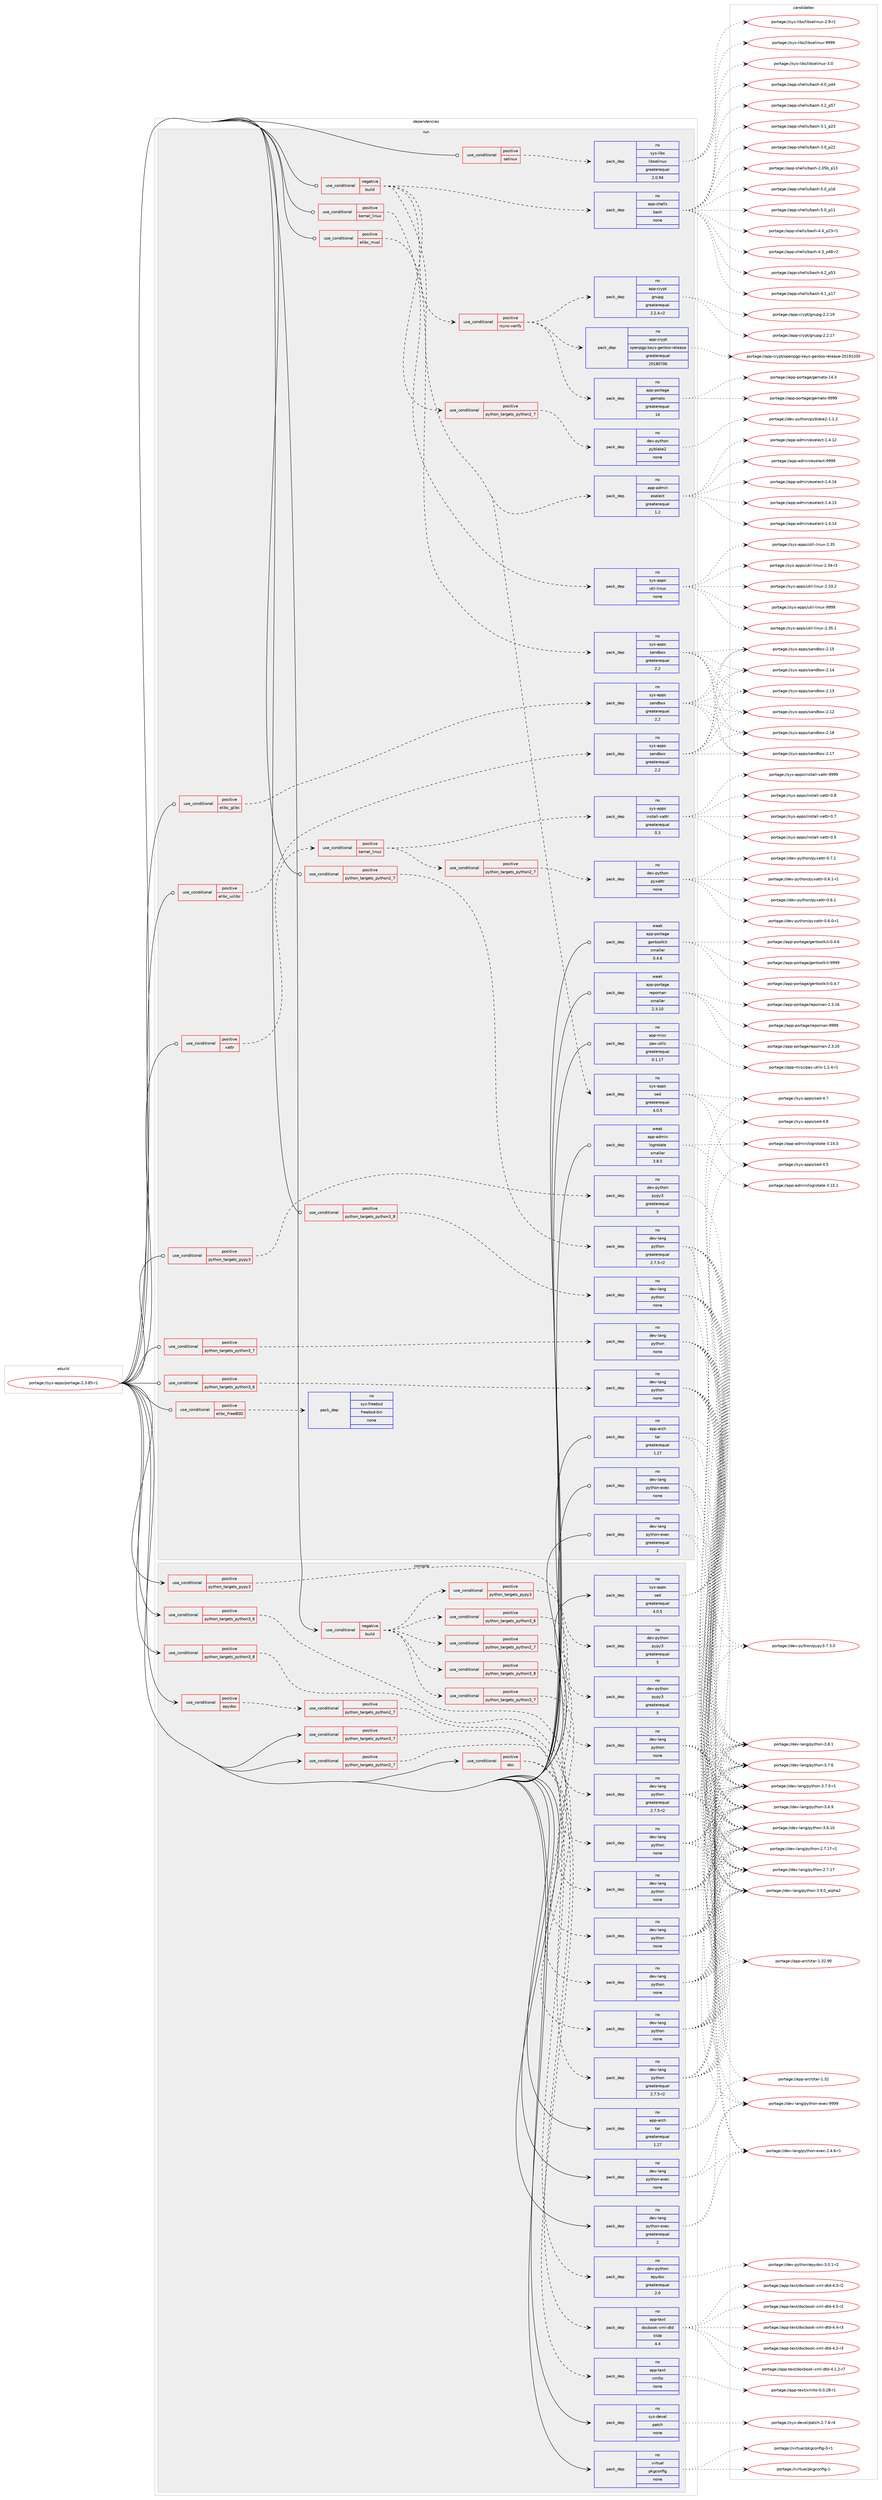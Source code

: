 digraph prolog {

# *************
# Graph options
# *************

newrank=true;
concentrate=true;
compound=true;
graph [rankdir=LR,fontname=Helvetica,fontsize=10,ranksep=1.5];#, ranksep=2.5, nodesep=0.2];
edge  [arrowhead=vee];
node  [fontname=Helvetica,fontsize=10];

# **********
# The ebuild
# **********

subgraph cluster_leftcol {
color=gray;
rank=same;
label=<<i>ebuild</i>>;
id [label="portage://sys-apps/portage-2.3.85-r1", color=red, width=4, href="../sys-apps/portage-2.3.85-r1.svg"];
}

# ****************
# The dependencies
# ****************

subgraph cluster_midcol {
color=gray;
label=<<i>dependencies</i>>;
subgraph cluster_compile {
fillcolor="#eeeeee";
style=filled;
label=<<i>compile</i>>;
subgraph cond13847 {
dependency65187 [label=<<TABLE BORDER="0" CELLBORDER="1" CELLSPACING="0" CELLPADDING="4"><TR><TD ROWSPAN="3" CELLPADDING="10">use_conditional</TD></TR><TR><TD>negative</TD></TR><TR><TD>build</TD></TR></TABLE>>, shape=none, color=red];
subgraph cond13848 {
dependency65188 [label=<<TABLE BORDER="0" CELLBORDER="1" CELLSPACING="0" CELLPADDING="4"><TR><TD ROWSPAN="3" CELLPADDING="10">use_conditional</TD></TR><TR><TD>positive</TD></TR><TR><TD>python_targets_pypy3</TD></TR></TABLE>>, shape=none, color=red];
subgraph pack50012 {
dependency65189 [label=<<TABLE BORDER="0" CELLBORDER="1" CELLSPACING="0" CELLPADDING="4" WIDTH="220"><TR><TD ROWSPAN="6" CELLPADDING="30">pack_dep</TD></TR><TR><TD WIDTH="110">no</TD></TR><TR><TD>dev-python</TD></TR><TR><TD>pypy3</TD></TR><TR><TD>greaterequal</TD></TR><TR><TD>5</TD></TR></TABLE>>, shape=none, color=blue];
}
dependency65188:e -> dependency65189:w [weight=20,style="dashed",arrowhead="vee"];
}
dependency65187:e -> dependency65188:w [weight=20,style="dashed",arrowhead="vee"];
subgraph cond13849 {
dependency65190 [label=<<TABLE BORDER="0" CELLBORDER="1" CELLSPACING="0" CELLPADDING="4"><TR><TD ROWSPAN="3" CELLPADDING="10">use_conditional</TD></TR><TR><TD>positive</TD></TR><TR><TD>python_targets_python2_7</TD></TR></TABLE>>, shape=none, color=red];
subgraph pack50013 {
dependency65191 [label=<<TABLE BORDER="0" CELLBORDER="1" CELLSPACING="0" CELLPADDING="4" WIDTH="220"><TR><TD ROWSPAN="6" CELLPADDING="30">pack_dep</TD></TR><TR><TD WIDTH="110">no</TD></TR><TR><TD>dev-lang</TD></TR><TR><TD>python</TD></TR><TR><TD>greaterequal</TD></TR><TR><TD>2.7.5-r2</TD></TR></TABLE>>, shape=none, color=blue];
}
dependency65190:e -> dependency65191:w [weight=20,style="dashed",arrowhead="vee"];
}
dependency65187:e -> dependency65190:w [weight=20,style="dashed",arrowhead="vee"];
subgraph cond13850 {
dependency65192 [label=<<TABLE BORDER="0" CELLBORDER="1" CELLSPACING="0" CELLPADDING="4"><TR><TD ROWSPAN="3" CELLPADDING="10">use_conditional</TD></TR><TR><TD>positive</TD></TR><TR><TD>python_targets_python3_6</TD></TR></TABLE>>, shape=none, color=red];
subgraph pack50014 {
dependency65193 [label=<<TABLE BORDER="0" CELLBORDER="1" CELLSPACING="0" CELLPADDING="4" WIDTH="220"><TR><TD ROWSPAN="6" CELLPADDING="30">pack_dep</TD></TR><TR><TD WIDTH="110">no</TD></TR><TR><TD>dev-lang</TD></TR><TR><TD>python</TD></TR><TR><TD>none</TD></TR><TR><TD></TD></TR></TABLE>>, shape=none, color=blue];
}
dependency65192:e -> dependency65193:w [weight=20,style="dashed",arrowhead="vee"];
}
dependency65187:e -> dependency65192:w [weight=20,style="dashed",arrowhead="vee"];
subgraph cond13851 {
dependency65194 [label=<<TABLE BORDER="0" CELLBORDER="1" CELLSPACING="0" CELLPADDING="4"><TR><TD ROWSPAN="3" CELLPADDING="10">use_conditional</TD></TR><TR><TD>positive</TD></TR><TR><TD>python_targets_python3_7</TD></TR></TABLE>>, shape=none, color=red];
subgraph pack50015 {
dependency65195 [label=<<TABLE BORDER="0" CELLBORDER="1" CELLSPACING="0" CELLPADDING="4" WIDTH="220"><TR><TD ROWSPAN="6" CELLPADDING="30">pack_dep</TD></TR><TR><TD WIDTH="110">no</TD></TR><TR><TD>dev-lang</TD></TR><TR><TD>python</TD></TR><TR><TD>none</TD></TR><TR><TD></TD></TR></TABLE>>, shape=none, color=blue];
}
dependency65194:e -> dependency65195:w [weight=20,style="dashed",arrowhead="vee"];
}
dependency65187:e -> dependency65194:w [weight=20,style="dashed",arrowhead="vee"];
subgraph cond13852 {
dependency65196 [label=<<TABLE BORDER="0" CELLBORDER="1" CELLSPACING="0" CELLPADDING="4"><TR><TD ROWSPAN="3" CELLPADDING="10">use_conditional</TD></TR><TR><TD>positive</TD></TR><TR><TD>python_targets_python3_8</TD></TR></TABLE>>, shape=none, color=red];
subgraph pack50016 {
dependency65197 [label=<<TABLE BORDER="0" CELLBORDER="1" CELLSPACING="0" CELLPADDING="4" WIDTH="220"><TR><TD ROWSPAN="6" CELLPADDING="30">pack_dep</TD></TR><TR><TD WIDTH="110">no</TD></TR><TR><TD>dev-lang</TD></TR><TR><TD>python</TD></TR><TR><TD>none</TD></TR><TR><TD></TD></TR></TABLE>>, shape=none, color=blue];
}
dependency65196:e -> dependency65197:w [weight=20,style="dashed",arrowhead="vee"];
}
dependency65187:e -> dependency65196:w [weight=20,style="dashed",arrowhead="vee"];
}
id:e -> dependency65187:w [weight=20,style="solid",arrowhead="vee"];
subgraph cond13853 {
dependency65198 [label=<<TABLE BORDER="0" CELLBORDER="1" CELLSPACING="0" CELLPADDING="4"><TR><TD ROWSPAN="3" CELLPADDING="10">use_conditional</TD></TR><TR><TD>positive</TD></TR><TR><TD>doc</TD></TR></TABLE>>, shape=none, color=red];
subgraph pack50017 {
dependency65199 [label=<<TABLE BORDER="0" CELLBORDER="1" CELLSPACING="0" CELLPADDING="4" WIDTH="220"><TR><TD ROWSPAN="6" CELLPADDING="30">pack_dep</TD></TR><TR><TD WIDTH="110">no</TD></TR><TR><TD>app-text</TD></TR><TR><TD>xmlto</TD></TR><TR><TD>none</TD></TR><TR><TD></TD></TR></TABLE>>, shape=none, color=blue];
}
dependency65198:e -> dependency65199:w [weight=20,style="dashed",arrowhead="vee"];
subgraph pack50018 {
dependency65200 [label=<<TABLE BORDER="0" CELLBORDER="1" CELLSPACING="0" CELLPADDING="4" WIDTH="220"><TR><TD ROWSPAN="6" CELLPADDING="30">pack_dep</TD></TR><TR><TD WIDTH="110">no</TD></TR><TR><TD>app-text</TD></TR><TR><TD>docbook-xml-dtd</TD></TR><TR><TD>tilde</TD></TR><TR><TD>4.4</TD></TR></TABLE>>, shape=none, color=blue];
}
dependency65198:e -> dependency65200:w [weight=20,style="dashed",arrowhead="vee"];
}
id:e -> dependency65198:w [weight=20,style="solid",arrowhead="vee"];
subgraph cond13854 {
dependency65201 [label=<<TABLE BORDER="0" CELLBORDER="1" CELLSPACING="0" CELLPADDING="4"><TR><TD ROWSPAN="3" CELLPADDING="10">use_conditional</TD></TR><TR><TD>positive</TD></TR><TR><TD>epydoc</TD></TR></TABLE>>, shape=none, color=red];
subgraph cond13855 {
dependency65202 [label=<<TABLE BORDER="0" CELLBORDER="1" CELLSPACING="0" CELLPADDING="4"><TR><TD ROWSPAN="3" CELLPADDING="10">use_conditional</TD></TR><TR><TD>positive</TD></TR><TR><TD>python_targets_python2_7</TD></TR></TABLE>>, shape=none, color=red];
subgraph pack50019 {
dependency65203 [label=<<TABLE BORDER="0" CELLBORDER="1" CELLSPACING="0" CELLPADDING="4" WIDTH="220"><TR><TD ROWSPAN="6" CELLPADDING="30">pack_dep</TD></TR><TR><TD WIDTH="110">no</TD></TR><TR><TD>dev-python</TD></TR><TR><TD>epydoc</TD></TR><TR><TD>greaterequal</TD></TR><TR><TD>2.0</TD></TR></TABLE>>, shape=none, color=blue];
}
dependency65202:e -> dependency65203:w [weight=20,style="dashed",arrowhead="vee"];
}
dependency65201:e -> dependency65202:w [weight=20,style="dashed",arrowhead="vee"];
}
id:e -> dependency65201:w [weight=20,style="solid",arrowhead="vee"];
subgraph cond13856 {
dependency65204 [label=<<TABLE BORDER="0" CELLBORDER="1" CELLSPACING="0" CELLPADDING="4"><TR><TD ROWSPAN="3" CELLPADDING="10">use_conditional</TD></TR><TR><TD>positive</TD></TR><TR><TD>python_targets_pypy3</TD></TR></TABLE>>, shape=none, color=red];
subgraph pack50020 {
dependency65205 [label=<<TABLE BORDER="0" CELLBORDER="1" CELLSPACING="0" CELLPADDING="4" WIDTH="220"><TR><TD ROWSPAN="6" CELLPADDING="30">pack_dep</TD></TR><TR><TD WIDTH="110">no</TD></TR><TR><TD>dev-python</TD></TR><TR><TD>pypy3</TD></TR><TR><TD>greaterequal</TD></TR><TR><TD>5</TD></TR></TABLE>>, shape=none, color=blue];
}
dependency65204:e -> dependency65205:w [weight=20,style="dashed",arrowhead="vee"];
}
id:e -> dependency65204:w [weight=20,style="solid",arrowhead="vee"];
subgraph cond13857 {
dependency65206 [label=<<TABLE BORDER="0" CELLBORDER="1" CELLSPACING="0" CELLPADDING="4"><TR><TD ROWSPAN="3" CELLPADDING="10">use_conditional</TD></TR><TR><TD>positive</TD></TR><TR><TD>python_targets_python2_7</TD></TR></TABLE>>, shape=none, color=red];
subgraph pack50021 {
dependency65207 [label=<<TABLE BORDER="0" CELLBORDER="1" CELLSPACING="0" CELLPADDING="4" WIDTH="220"><TR><TD ROWSPAN="6" CELLPADDING="30">pack_dep</TD></TR><TR><TD WIDTH="110">no</TD></TR><TR><TD>dev-lang</TD></TR><TR><TD>python</TD></TR><TR><TD>greaterequal</TD></TR><TR><TD>2.7.5-r2</TD></TR></TABLE>>, shape=none, color=blue];
}
dependency65206:e -> dependency65207:w [weight=20,style="dashed",arrowhead="vee"];
}
id:e -> dependency65206:w [weight=20,style="solid",arrowhead="vee"];
subgraph cond13858 {
dependency65208 [label=<<TABLE BORDER="0" CELLBORDER="1" CELLSPACING="0" CELLPADDING="4"><TR><TD ROWSPAN="3" CELLPADDING="10">use_conditional</TD></TR><TR><TD>positive</TD></TR><TR><TD>python_targets_python3_6</TD></TR></TABLE>>, shape=none, color=red];
subgraph pack50022 {
dependency65209 [label=<<TABLE BORDER="0" CELLBORDER="1" CELLSPACING="0" CELLPADDING="4" WIDTH="220"><TR><TD ROWSPAN="6" CELLPADDING="30">pack_dep</TD></TR><TR><TD WIDTH="110">no</TD></TR><TR><TD>dev-lang</TD></TR><TR><TD>python</TD></TR><TR><TD>none</TD></TR><TR><TD></TD></TR></TABLE>>, shape=none, color=blue];
}
dependency65208:e -> dependency65209:w [weight=20,style="dashed",arrowhead="vee"];
}
id:e -> dependency65208:w [weight=20,style="solid",arrowhead="vee"];
subgraph cond13859 {
dependency65210 [label=<<TABLE BORDER="0" CELLBORDER="1" CELLSPACING="0" CELLPADDING="4"><TR><TD ROWSPAN="3" CELLPADDING="10">use_conditional</TD></TR><TR><TD>positive</TD></TR><TR><TD>python_targets_python3_7</TD></TR></TABLE>>, shape=none, color=red];
subgraph pack50023 {
dependency65211 [label=<<TABLE BORDER="0" CELLBORDER="1" CELLSPACING="0" CELLPADDING="4" WIDTH="220"><TR><TD ROWSPAN="6" CELLPADDING="30">pack_dep</TD></TR><TR><TD WIDTH="110">no</TD></TR><TR><TD>dev-lang</TD></TR><TR><TD>python</TD></TR><TR><TD>none</TD></TR><TR><TD></TD></TR></TABLE>>, shape=none, color=blue];
}
dependency65210:e -> dependency65211:w [weight=20,style="dashed",arrowhead="vee"];
}
id:e -> dependency65210:w [weight=20,style="solid",arrowhead="vee"];
subgraph cond13860 {
dependency65212 [label=<<TABLE BORDER="0" CELLBORDER="1" CELLSPACING="0" CELLPADDING="4"><TR><TD ROWSPAN="3" CELLPADDING="10">use_conditional</TD></TR><TR><TD>positive</TD></TR><TR><TD>python_targets_python3_8</TD></TR></TABLE>>, shape=none, color=red];
subgraph pack50024 {
dependency65213 [label=<<TABLE BORDER="0" CELLBORDER="1" CELLSPACING="0" CELLPADDING="4" WIDTH="220"><TR><TD ROWSPAN="6" CELLPADDING="30">pack_dep</TD></TR><TR><TD WIDTH="110">no</TD></TR><TR><TD>dev-lang</TD></TR><TR><TD>python</TD></TR><TR><TD>none</TD></TR><TR><TD></TD></TR></TABLE>>, shape=none, color=blue];
}
dependency65212:e -> dependency65213:w [weight=20,style="dashed",arrowhead="vee"];
}
id:e -> dependency65212:w [weight=20,style="solid",arrowhead="vee"];
subgraph pack50025 {
dependency65214 [label=<<TABLE BORDER="0" CELLBORDER="1" CELLSPACING="0" CELLPADDING="4" WIDTH="220"><TR><TD ROWSPAN="6" CELLPADDING="30">pack_dep</TD></TR><TR><TD WIDTH="110">no</TD></TR><TR><TD>app-arch</TD></TR><TR><TD>tar</TD></TR><TR><TD>greaterequal</TD></TR><TR><TD>1.27</TD></TR></TABLE>>, shape=none, color=blue];
}
id:e -> dependency65214:w [weight=20,style="solid",arrowhead="vee"];
subgraph pack50026 {
dependency65215 [label=<<TABLE BORDER="0" CELLBORDER="1" CELLSPACING="0" CELLPADDING="4" WIDTH="220"><TR><TD ROWSPAN="6" CELLPADDING="30">pack_dep</TD></TR><TR><TD WIDTH="110">no</TD></TR><TR><TD>dev-lang</TD></TR><TR><TD>python-exec</TD></TR><TR><TD>greaterequal</TD></TR><TR><TD>2</TD></TR></TABLE>>, shape=none, color=blue];
}
id:e -> dependency65215:w [weight=20,style="solid",arrowhead="vee"];
subgraph pack50027 {
dependency65216 [label=<<TABLE BORDER="0" CELLBORDER="1" CELLSPACING="0" CELLPADDING="4" WIDTH="220"><TR><TD ROWSPAN="6" CELLPADDING="30">pack_dep</TD></TR><TR><TD WIDTH="110">no</TD></TR><TR><TD>dev-lang</TD></TR><TR><TD>python-exec</TD></TR><TR><TD>none</TD></TR><TR><TD></TD></TR></TABLE>>, shape=none, color=blue];
}
id:e -> dependency65216:w [weight=20,style="solid",arrowhead="vee"];
subgraph pack50028 {
dependency65217 [label=<<TABLE BORDER="0" CELLBORDER="1" CELLSPACING="0" CELLPADDING="4" WIDTH="220"><TR><TD ROWSPAN="6" CELLPADDING="30">pack_dep</TD></TR><TR><TD WIDTH="110">no</TD></TR><TR><TD>sys-apps</TD></TR><TR><TD>sed</TD></TR><TR><TD>greaterequal</TD></TR><TR><TD>4.0.5</TD></TR></TABLE>>, shape=none, color=blue];
}
id:e -> dependency65217:w [weight=20,style="solid",arrowhead="vee"];
subgraph pack50029 {
dependency65218 [label=<<TABLE BORDER="0" CELLBORDER="1" CELLSPACING="0" CELLPADDING="4" WIDTH="220"><TR><TD ROWSPAN="6" CELLPADDING="30">pack_dep</TD></TR><TR><TD WIDTH="110">no</TD></TR><TR><TD>sys-devel</TD></TR><TR><TD>patch</TD></TR><TR><TD>none</TD></TR><TR><TD></TD></TR></TABLE>>, shape=none, color=blue];
}
id:e -> dependency65218:w [weight=20,style="solid",arrowhead="vee"];
subgraph pack50030 {
dependency65219 [label=<<TABLE BORDER="0" CELLBORDER="1" CELLSPACING="0" CELLPADDING="4" WIDTH="220"><TR><TD ROWSPAN="6" CELLPADDING="30">pack_dep</TD></TR><TR><TD WIDTH="110">no</TD></TR><TR><TD>virtual</TD></TR><TR><TD>pkgconfig</TD></TR><TR><TD>none</TD></TR><TR><TD></TD></TR></TABLE>>, shape=none, color=blue];
}
id:e -> dependency65219:w [weight=20,style="solid",arrowhead="vee"];
}
subgraph cluster_compileandrun {
fillcolor="#eeeeee";
style=filled;
label=<<i>compile and run</i>>;
}
subgraph cluster_run {
fillcolor="#eeeeee";
style=filled;
label=<<i>run</i>>;
subgraph cond13861 {
dependency65220 [label=<<TABLE BORDER="0" CELLBORDER="1" CELLSPACING="0" CELLPADDING="4"><TR><TD ROWSPAN="3" CELLPADDING="10">use_conditional</TD></TR><TR><TD>negative</TD></TR><TR><TD>build</TD></TR></TABLE>>, shape=none, color=red];
subgraph pack50031 {
dependency65221 [label=<<TABLE BORDER="0" CELLBORDER="1" CELLSPACING="0" CELLPADDING="4" WIDTH="220"><TR><TD ROWSPAN="6" CELLPADDING="30">pack_dep</TD></TR><TR><TD WIDTH="110">no</TD></TR><TR><TD>sys-apps</TD></TR><TR><TD>sed</TD></TR><TR><TD>greaterequal</TD></TR><TR><TD>4.0.5</TD></TR></TABLE>>, shape=none, color=blue];
}
dependency65220:e -> dependency65221:w [weight=20,style="dashed",arrowhead="vee"];
subgraph pack50032 {
dependency65222 [label=<<TABLE BORDER="0" CELLBORDER="1" CELLSPACING="0" CELLPADDING="4" WIDTH="220"><TR><TD ROWSPAN="6" CELLPADDING="30">pack_dep</TD></TR><TR><TD WIDTH="110">no</TD></TR><TR><TD>app-shells</TD></TR><TR><TD>bash</TD></TR><TR><TD>none</TD></TR><TR><TD></TD></TR></TABLE>>, shape=none, color=blue];
}
dependency65220:e -> dependency65222:w [weight=20,style="dashed",arrowhead="vee"];
subgraph pack50033 {
dependency65223 [label=<<TABLE BORDER="0" CELLBORDER="1" CELLSPACING="0" CELLPADDING="4" WIDTH="220"><TR><TD ROWSPAN="6" CELLPADDING="30">pack_dep</TD></TR><TR><TD WIDTH="110">no</TD></TR><TR><TD>app-admin</TD></TR><TR><TD>eselect</TD></TR><TR><TD>greaterequal</TD></TR><TR><TD>1.2</TD></TR></TABLE>>, shape=none, color=blue];
}
dependency65220:e -> dependency65223:w [weight=20,style="dashed",arrowhead="vee"];
subgraph cond13862 {
dependency65224 [label=<<TABLE BORDER="0" CELLBORDER="1" CELLSPACING="0" CELLPADDING="4"><TR><TD ROWSPAN="3" CELLPADDING="10">use_conditional</TD></TR><TR><TD>positive</TD></TR><TR><TD>python_targets_python2_7</TD></TR></TABLE>>, shape=none, color=red];
subgraph pack50034 {
dependency65225 [label=<<TABLE BORDER="0" CELLBORDER="1" CELLSPACING="0" CELLPADDING="4" WIDTH="220"><TR><TD ROWSPAN="6" CELLPADDING="30">pack_dep</TD></TR><TR><TD WIDTH="110">no</TD></TR><TR><TD>dev-python</TD></TR><TR><TD>pyblake2</TD></TR><TR><TD>none</TD></TR><TR><TD></TD></TR></TABLE>>, shape=none, color=blue];
}
dependency65224:e -> dependency65225:w [weight=20,style="dashed",arrowhead="vee"];
}
dependency65220:e -> dependency65224:w [weight=20,style="dashed",arrowhead="vee"];
subgraph cond13863 {
dependency65226 [label=<<TABLE BORDER="0" CELLBORDER="1" CELLSPACING="0" CELLPADDING="4"><TR><TD ROWSPAN="3" CELLPADDING="10">use_conditional</TD></TR><TR><TD>positive</TD></TR><TR><TD>rsync-verify</TD></TR></TABLE>>, shape=none, color=red];
subgraph pack50035 {
dependency65227 [label=<<TABLE BORDER="0" CELLBORDER="1" CELLSPACING="0" CELLPADDING="4" WIDTH="220"><TR><TD ROWSPAN="6" CELLPADDING="30">pack_dep</TD></TR><TR><TD WIDTH="110">no</TD></TR><TR><TD>app-portage</TD></TR><TR><TD>gemato</TD></TR><TR><TD>greaterequal</TD></TR><TR><TD>14</TD></TR></TABLE>>, shape=none, color=blue];
}
dependency65226:e -> dependency65227:w [weight=20,style="dashed",arrowhead="vee"];
subgraph pack50036 {
dependency65228 [label=<<TABLE BORDER="0" CELLBORDER="1" CELLSPACING="0" CELLPADDING="4" WIDTH="220"><TR><TD ROWSPAN="6" CELLPADDING="30">pack_dep</TD></TR><TR><TD WIDTH="110">no</TD></TR><TR><TD>app-crypt</TD></TR><TR><TD>openpgp-keys-gentoo-release</TD></TR><TR><TD>greaterequal</TD></TR><TR><TD>20180706</TD></TR></TABLE>>, shape=none, color=blue];
}
dependency65226:e -> dependency65228:w [weight=20,style="dashed",arrowhead="vee"];
subgraph pack50037 {
dependency65229 [label=<<TABLE BORDER="0" CELLBORDER="1" CELLSPACING="0" CELLPADDING="4" WIDTH="220"><TR><TD ROWSPAN="6" CELLPADDING="30">pack_dep</TD></TR><TR><TD WIDTH="110">no</TD></TR><TR><TD>app-crypt</TD></TR><TR><TD>gnupg</TD></TR><TR><TD>greaterequal</TD></TR><TR><TD>2.2.4-r2</TD></TR></TABLE>>, shape=none, color=blue];
}
dependency65226:e -> dependency65229:w [weight=20,style="dashed",arrowhead="vee"];
}
dependency65220:e -> dependency65226:w [weight=20,style="dashed",arrowhead="vee"];
}
id:e -> dependency65220:w [weight=20,style="solid",arrowhead="odot"];
subgraph cond13864 {
dependency65230 [label=<<TABLE BORDER="0" CELLBORDER="1" CELLSPACING="0" CELLPADDING="4"><TR><TD ROWSPAN="3" CELLPADDING="10">use_conditional</TD></TR><TR><TD>positive</TD></TR><TR><TD>elibc_FreeBSD</TD></TR></TABLE>>, shape=none, color=red];
subgraph pack50038 {
dependency65231 [label=<<TABLE BORDER="0" CELLBORDER="1" CELLSPACING="0" CELLPADDING="4" WIDTH="220"><TR><TD ROWSPAN="6" CELLPADDING="30">pack_dep</TD></TR><TR><TD WIDTH="110">no</TD></TR><TR><TD>sys-freebsd</TD></TR><TR><TD>freebsd-bin</TD></TR><TR><TD>none</TD></TR><TR><TD></TD></TR></TABLE>>, shape=none, color=blue];
}
dependency65230:e -> dependency65231:w [weight=20,style="dashed",arrowhead="vee"];
}
id:e -> dependency65230:w [weight=20,style="solid",arrowhead="odot"];
subgraph cond13865 {
dependency65232 [label=<<TABLE BORDER="0" CELLBORDER="1" CELLSPACING="0" CELLPADDING="4"><TR><TD ROWSPAN="3" CELLPADDING="10">use_conditional</TD></TR><TR><TD>positive</TD></TR><TR><TD>elibc_glibc</TD></TR></TABLE>>, shape=none, color=red];
subgraph pack50039 {
dependency65233 [label=<<TABLE BORDER="0" CELLBORDER="1" CELLSPACING="0" CELLPADDING="4" WIDTH="220"><TR><TD ROWSPAN="6" CELLPADDING="30">pack_dep</TD></TR><TR><TD WIDTH="110">no</TD></TR><TR><TD>sys-apps</TD></TR><TR><TD>sandbox</TD></TR><TR><TD>greaterequal</TD></TR><TR><TD>2.2</TD></TR></TABLE>>, shape=none, color=blue];
}
dependency65232:e -> dependency65233:w [weight=20,style="dashed",arrowhead="vee"];
}
id:e -> dependency65232:w [weight=20,style="solid",arrowhead="odot"];
subgraph cond13866 {
dependency65234 [label=<<TABLE BORDER="0" CELLBORDER="1" CELLSPACING="0" CELLPADDING="4"><TR><TD ROWSPAN="3" CELLPADDING="10">use_conditional</TD></TR><TR><TD>positive</TD></TR><TR><TD>elibc_musl</TD></TR></TABLE>>, shape=none, color=red];
subgraph pack50040 {
dependency65235 [label=<<TABLE BORDER="0" CELLBORDER="1" CELLSPACING="0" CELLPADDING="4" WIDTH="220"><TR><TD ROWSPAN="6" CELLPADDING="30">pack_dep</TD></TR><TR><TD WIDTH="110">no</TD></TR><TR><TD>sys-apps</TD></TR><TR><TD>sandbox</TD></TR><TR><TD>greaterequal</TD></TR><TR><TD>2.2</TD></TR></TABLE>>, shape=none, color=blue];
}
dependency65234:e -> dependency65235:w [weight=20,style="dashed",arrowhead="vee"];
}
id:e -> dependency65234:w [weight=20,style="solid",arrowhead="odot"];
subgraph cond13867 {
dependency65236 [label=<<TABLE BORDER="0" CELLBORDER="1" CELLSPACING="0" CELLPADDING="4"><TR><TD ROWSPAN="3" CELLPADDING="10">use_conditional</TD></TR><TR><TD>positive</TD></TR><TR><TD>elibc_uclibc</TD></TR></TABLE>>, shape=none, color=red];
subgraph pack50041 {
dependency65237 [label=<<TABLE BORDER="0" CELLBORDER="1" CELLSPACING="0" CELLPADDING="4" WIDTH="220"><TR><TD ROWSPAN="6" CELLPADDING="30">pack_dep</TD></TR><TR><TD WIDTH="110">no</TD></TR><TR><TD>sys-apps</TD></TR><TR><TD>sandbox</TD></TR><TR><TD>greaterequal</TD></TR><TR><TD>2.2</TD></TR></TABLE>>, shape=none, color=blue];
}
dependency65236:e -> dependency65237:w [weight=20,style="dashed",arrowhead="vee"];
}
id:e -> dependency65236:w [weight=20,style="solid",arrowhead="odot"];
subgraph cond13868 {
dependency65238 [label=<<TABLE BORDER="0" CELLBORDER="1" CELLSPACING="0" CELLPADDING="4"><TR><TD ROWSPAN="3" CELLPADDING="10">use_conditional</TD></TR><TR><TD>positive</TD></TR><TR><TD>kernel_linux</TD></TR></TABLE>>, shape=none, color=red];
subgraph pack50042 {
dependency65239 [label=<<TABLE BORDER="0" CELLBORDER="1" CELLSPACING="0" CELLPADDING="4" WIDTH="220"><TR><TD ROWSPAN="6" CELLPADDING="30">pack_dep</TD></TR><TR><TD WIDTH="110">no</TD></TR><TR><TD>sys-apps</TD></TR><TR><TD>util-linux</TD></TR><TR><TD>none</TD></TR><TR><TD></TD></TR></TABLE>>, shape=none, color=blue];
}
dependency65238:e -> dependency65239:w [weight=20,style="dashed",arrowhead="vee"];
}
id:e -> dependency65238:w [weight=20,style="solid",arrowhead="odot"];
subgraph cond13869 {
dependency65240 [label=<<TABLE BORDER="0" CELLBORDER="1" CELLSPACING="0" CELLPADDING="4"><TR><TD ROWSPAN="3" CELLPADDING="10">use_conditional</TD></TR><TR><TD>positive</TD></TR><TR><TD>python_targets_pypy3</TD></TR></TABLE>>, shape=none, color=red];
subgraph pack50043 {
dependency65241 [label=<<TABLE BORDER="0" CELLBORDER="1" CELLSPACING="0" CELLPADDING="4" WIDTH="220"><TR><TD ROWSPAN="6" CELLPADDING="30">pack_dep</TD></TR><TR><TD WIDTH="110">no</TD></TR><TR><TD>dev-python</TD></TR><TR><TD>pypy3</TD></TR><TR><TD>greaterequal</TD></TR><TR><TD>5</TD></TR></TABLE>>, shape=none, color=blue];
}
dependency65240:e -> dependency65241:w [weight=20,style="dashed",arrowhead="vee"];
}
id:e -> dependency65240:w [weight=20,style="solid",arrowhead="odot"];
subgraph cond13870 {
dependency65242 [label=<<TABLE BORDER="0" CELLBORDER="1" CELLSPACING="0" CELLPADDING="4"><TR><TD ROWSPAN="3" CELLPADDING="10">use_conditional</TD></TR><TR><TD>positive</TD></TR><TR><TD>python_targets_python2_7</TD></TR></TABLE>>, shape=none, color=red];
subgraph pack50044 {
dependency65243 [label=<<TABLE BORDER="0" CELLBORDER="1" CELLSPACING="0" CELLPADDING="4" WIDTH="220"><TR><TD ROWSPAN="6" CELLPADDING="30">pack_dep</TD></TR><TR><TD WIDTH="110">no</TD></TR><TR><TD>dev-lang</TD></TR><TR><TD>python</TD></TR><TR><TD>greaterequal</TD></TR><TR><TD>2.7.5-r2</TD></TR></TABLE>>, shape=none, color=blue];
}
dependency65242:e -> dependency65243:w [weight=20,style="dashed",arrowhead="vee"];
}
id:e -> dependency65242:w [weight=20,style="solid",arrowhead="odot"];
subgraph cond13871 {
dependency65244 [label=<<TABLE BORDER="0" CELLBORDER="1" CELLSPACING="0" CELLPADDING="4"><TR><TD ROWSPAN="3" CELLPADDING="10">use_conditional</TD></TR><TR><TD>positive</TD></TR><TR><TD>python_targets_python3_6</TD></TR></TABLE>>, shape=none, color=red];
subgraph pack50045 {
dependency65245 [label=<<TABLE BORDER="0" CELLBORDER="1" CELLSPACING="0" CELLPADDING="4" WIDTH="220"><TR><TD ROWSPAN="6" CELLPADDING="30">pack_dep</TD></TR><TR><TD WIDTH="110">no</TD></TR><TR><TD>dev-lang</TD></TR><TR><TD>python</TD></TR><TR><TD>none</TD></TR><TR><TD></TD></TR></TABLE>>, shape=none, color=blue];
}
dependency65244:e -> dependency65245:w [weight=20,style="dashed",arrowhead="vee"];
}
id:e -> dependency65244:w [weight=20,style="solid",arrowhead="odot"];
subgraph cond13872 {
dependency65246 [label=<<TABLE BORDER="0" CELLBORDER="1" CELLSPACING="0" CELLPADDING="4"><TR><TD ROWSPAN="3" CELLPADDING="10">use_conditional</TD></TR><TR><TD>positive</TD></TR><TR><TD>python_targets_python3_7</TD></TR></TABLE>>, shape=none, color=red];
subgraph pack50046 {
dependency65247 [label=<<TABLE BORDER="0" CELLBORDER="1" CELLSPACING="0" CELLPADDING="4" WIDTH="220"><TR><TD ROWSPAN="6" CELLPADDING="30">pack_dep</TD></TR><TR><TD WIDTH="110">no</TD></TR><TR><TD>dev-lang</TD></TR><TR><TD>python</TD></TR><TR><TD>none</TD></TR><TR><TD></TD></TR></TABLE>>, shape=none, color=blue];
}
dependency65246:e -> dependency65247:w [weight=20,style="dashed",arrowhead="vee"];
}
id:e -> dependency65246:w [weight=20,style="solid",arrowhead="odot"];
subgraph cond13873 {
dependency65248 [label=<<TABLE BORDER="0" CELLBORDER="1" CELLSPACING="0" CELLPADDING="4"><TR><TD ROWSPAN="3" CELLPADDING="10">use_conditional</TD></TR><TR><TD>positive</TD></TR><TR><TD>python_targets_python3_8</TD></TR></TABLE>>, shape=none, color=red];
subgraph pack50047 {
dependency65249 [label=<<TABLE BORDER="0" CELLBORDER="1" CELLSPACING="0" CELLPADDING="4" WIDTH="220"><TR><TD ROWSPAN="6" CELLPADDING="30">pack_dep</TD></TR><TR><TD WIDTH="110">no</TD></TR><TR><TD>dev-lang</TD></TR><TR><TD>python</TD></TR><TR><TD>none</TD></TR><TR><TD></TD></TR></TABLE>>, shape=none, color=blue];
}
dependency65248:e -> dependency65249:w [weight=20,style="dashed",arrowhead="vee"];
}
id:e -> dependency65248:w [weight=20,style="solid",arrowhead="odot"];
subgraph cond13874 {
dependency65250 [label=<<TABLE BORDER="0" CELLBORDER="1" CELLSPACING="0" CELLPADDING="4"><TR><TD ROWSPAN="3" CELLPADDING="10">use_conditional</TD></TR><TR><TD>positive</TD></TR><TR><TD>selinux</TD></TR></TABLE>>, shape=none, color=red];
subgraph pack50048 {
dependency65251 [label=<<TABLE BORDER="0" CELLBORDER="1" CELLSPACING="0" CELLPADDING="4" WIDTH="220"><TR><TD ROWSPAN="6" CELLPADDING="30">pack_dep</TD></TR><TR><TD WIDTH="110">no</TD></TR><TR><TD>sys-libs</TD></TR><TR><TD>libselinux</TD></TR><TR><TD>greaterequal</TD></TR><TR><TD>2.0.94</TD></TR></TABLE>>, shape=none, color=blue];
}
dependency65250:e -> dependency65251:w [weight=20,style="dashed",arrowhead="vee"];
}
id:e -> dependency65250:w [weight=20,style="solid",arrowhead="odot"];
subgraph cond13875 {
dependency65252 [label=<<TABLE BORDER="0" CELLBORDER="1" CELLSPACING="0" CELLPADDING="4"><TR><TD ROWSPAN="3" CELLPADDING="10">use_conditional</TD></TR><TR><TD>positive</TD></TR><TR><TD>xattr</TD></TR></TABLE>>, shape=none, color=red];
subgraph cond13876 {
dependency65253 [label=<<TABLE BORDER="0" CELLBORDER="1" CELLSPACING="0" CELLPADDING="4"><TR><TD ROWSPAN="3" CELLPADDING="10">use_conditional</TD></TR><TR><TD>positive</TD></TR><TR><TD>kernel_linux</TD></TR></TABLE>>, shape=none, color=red];
subgraph pack50049 {
dependency65254 [label=<<TABLE BORDER="0" CELLBORDER="1" CELLSPACING="0" CELLPADDING="4" WIDTH="220"><TR><TD ROWSPAN="6" CELLPADDING="30">pack_dep</TD></TR><TR><TD WIDTH="110">no</TD></TR><TR><TD>sys-apps</TD></TR><TR><TD>install-xattr</TD></TR><TR><TD>greaterequal</TD></TR><TR><TD>0.3</TD></TR></TABLE>>, shape=none, color=blue];
}
dependency65253:e -> dependency65254:w [weight=20,style="dashed",arrowhead="vee"];
subgraph cond13877 {
dependency65255 [label=<<TABLE BORDER="0" CELLBORDER="1" CELLSPACING="0" CELLPADDING="4"><TR><TD ROWSPAN="3" CELLPADDING="10">use_conditional</TD></TR><TR><TD>positive</TD></TR><TR><TD>python_targets_python2_7</TD></TR></TABLE>>, shape=none, color=red];
subgraph pack50050 {
dependency65256 [label=<<TABLE BORDER="0" CELLBORDER="1" CELLSPACING="0" CELLPADDING="4" WIDTH="220"><TR><TD ROWSPAN="6" CELLPADDING="30">pack_dep</TD></TR><TR><TD WIDTH="110">no</TD></TR><TR><TD>dev-python</TD></TR><TR><TD>pyxattr</TD></TR><TR><TD>none</TD></TR><TR><TD></TD></TR></TABLE>>, shape=none, color=blue];
}
dependency65255:e -> dependency65256:w [weight=20,style="dashed",arrowhead="vee"];
}
dependency65253:e -> dependency65255:w [weight=20,style="dashed",arrowhead="vee"];
}
dependency65252:e -> dependency65253:w [weight=20,style="dashed",arrowhead="vee"];
}
id:e -> dependency65252:w [weight=20,style="solid",arrowhead="odot"];
subgraph pack50051 {
dependency65257 [label=<<TABLE BORDER="0" CELLBORDER="1" CELLSPACING="0" CELLPADDING="4" WIDTH="220"><TR><TD ROWSPAN="6" CELLPADDING="30">pack_dep</TD></TR><TR><TD WIDTH="110">no</TD></TR><TR><TD>app-arch</TD></TR><TR><TD>tar</TD></TR><TR><TD>greaterequal</TD></TR><TR><TD>1.27</TD></TR></TABLE>>, shape=none, color=blue];
}
id:e -> dependency65257:w [weight=20,style="solid",arrowhead="odot"];
subgraph pack50052 {
dependency65258 [label=<<TABLE BORDER="0" CELLBORDER="1" CELLSPACING="0" CELLPADDING="4" WIDTH="220"><TR><TD ROWSPAN="6" CELLPADDING="30">pack_dep</TD></TR><TR><TD WIDTH="110">no</TD></TR><TR><TD>app-misc</TD></TR><TR><TD>pax-utils</TD></TR><TR><TD>greaterequal</TD></TR><TR><TD>0.1.17</TD></TR></TABLE>>, shape=none, color=blue];
}
id:e -> dependency65258:w [weight=20,style="solid",arrowhead="odot"];
subgraph pack50053 {
dependency65259 [label=<<TABLE BORDER="0" CELLBORDER="1" CELLSPACING="0" CELLPADDING="4" WIDTH="220"><TR><TD ROWSPAN="6" CELLPADDING="30">pack_dep</TD></TR><TR><TD WIDTH="110">no</TD></TR><TR><TD>dev-lang</TD></TR><TR><TD>python-exec</TD></TR><TR><TD>greaterequal</TD></TR><TR><TD>2</TD></TR></TABLE>>, shape=none, color=blue];
}
id:e -> dependency65259:w [weight=20,style="solid",arrowhead="odot"];
subgraph pack50054 {
dependency65260 [label=<<TABLE BORDER="0" CELLBORDER="1" CELLSPACING="0" CELLPADDING="4" WIDTH="220"><TR><TD ROWSPAN="6" CELLPADDING="30">pack_dep</TD></TR><TR><TD WIDTH="110">no</TD></TR><TR><TD>dev-lang</TD></TR><TR><TD>python-exec</TD></TR><TR><TD>none</TD></TR><TR><TD></TD></TR></TABLE>>, shape=none, color=blue];
}
id:e -> dependency65260:w [weight=20,style="solid",arrowhead="odot"];
subgraph pack50055 {
dependency65261 [label=<<TABLE BORDER="0" CELLBORDER="1" CELLSPACING="0" CELLPADDING="4" WIDTH="220"><TR><TD ROWSPAN="6" CELLPADDING="30">pack_dep</TD></TR><TR><TD WIDTH="110">weak</TD></TR><TR><TD>app-admin</TD></TR><TR><TD>logrotate</TD></TR><TR><TD>smaller</TD></TR><TR><TD>3.8.0</TD></TR></TABLE>>, shape=none, color=blue];
}
id:e -> dependency65261:w [weight=20,style="solid",arrowhead="odot"];
subgraph pack50056 {
dependency65262 [label=<<TABLE BORDER="0" CELLBORDER="1" CELLSPACING="0" CELLPADDING="4" WIDTH="220"><TR><TD ROWSPAN="6" CELLPADDING="30">pack_dep</TD></TR><TR><TD WIDTH="110">weak</TD></TR><TR><TD>app-portage</TD></TR><TR><TD>gentoolkit</TD></TR><TR><TD>smaller</TD></TR><TR><TD>0.4.6</TD></TR></TABLE>>, shape=none, color=blue];
}
id:e -> dependency65262:w [weight=20,style="solid",arrowhead="odot"];
subgraph pack50057 {
dependency65263 [label=<<TABLE BORDER="0" CELLBORDER="1" CELLSPACING="0" CELLPADDING="4" WIDTH="220"><TR><TD ROWSPAN="6" CELLPADDING="30">pack_dep</TD></TR><TR><TD WIDTH="110">weak</TD></TR><TR><TD>app-portage</TD></TR><TR><TD>repoman</TD></TR><TR><TD>smaller</TD></TR><TR><TD>2.3.10</TD></TR></TABLE>>, shape=none, color=blue];
}
id:e -> dependency65263:w [weight=20,style="solid",arrowhead="odot"];
}
}

# **************
# The candidates
# **************

subgraph cluster_choices {
rank=same;
color=gray;
label=<<i>candidates</i>>;

subgraph choice50012 {
color=black;
nodesep=1;
choice100101118451121211161041111104711212111212151455546514648 [label="portage://dev-python/pypy3-7.3.0", color=red, width=4,href="../dev-python/pypy3-7.3.0.svg"];
dependency65189:e -> choice100101118451121211161041111104711212111212151455546514648:w [style=dotted,weight="100"];
}
subgraph choice50013 {
color=black;
nodesep=1;
choice10010111845108971101034711212111610411111045514657464895971081121049750 [label="portage://dev-lang/python-3.9.0_alpha2", color=red, width=4,href="../dev-lang/python-3.9.0_alpha2.svg"];
choice100101118451089711010347112121116104111110455146564649 [label="portage://dev-lang/python-3.8.1", color=red, width=4,href="../dev-lang/python-3.8.1.svg"];
choice100101118451089711010347112121116104111110455146554654 [label="portage://dev-lang/python-3.7.6", color=red, width=4,href="../dev-lang/python-3.7.6.svg"];
choice1001011184510897110103471121211161041111104551465546534511449 [label="portage://dev-lang/python-3.7.5-r1", color=red, width=4,href="../dev-lang/python-3.7.5-r1.svg"];
choice100101118451089711010347112121116104111110455146544657 [label="portage://dev-lang/python-3.6.9", color=red, width=4,href="../dev-lang/python-3.6.9.svg"];
choice10010111845108971101034711212111610411111045514654464948 [label="portage://dev-lang/python-3.6.10", color=red, width=4,href="../dev-lang/python-3.6.10.svg"];
choice100101118451089711010347112121116104111110455046554649554511449 [label="portage://dev-lang/python-2.7.17-r1", color=red, width=4,href="../dev-lang/python-2.7.17-r1.svg"];
choice10010111845108971101034711212111610411111045504655464955 [label="portage://dev-lang/python-2.7.17", color=red, width=4,href="../dev-lang/python-2.7.17.svg"];
dependency65191:e -> choice10010111845108971101034711212111610411111045514657464895971081121049750:w [style=dotted,weight="100"];
dependency65191:e -> choice100101118451089711010347112121116104111110455146564649:w [style=dotted,weight="100"];
dependency65191:e -> choice100101118451089711010347112121116104111110455146554654:w [style=dotted,weight="100"];
dependency65191:e -> choice1001011184510897110103471121211161041111104551465546534511449:w [style=dotted,weight="100"];
dependency65191:e -> choice100101118451089711010347112121116104111110455146544657:w [style=dotted,weight="100"];
dependency65191:e -> choice10010111845108971101034711212111610411111045514654464948:w [style=dotted,weight="100"];
dependency65191:e -> choice100101118451089711010347112121116104111110455046554649554511449:w [style=dotted,weight="100"];
dependency65191:e -> choice10010111845108971101034711212111610411111045504655464955:w [style=dotted,weight="100"];
}
subgraph choice50014 {
color=black;
nodesep=1;
choice10010111845108971101034711212111610411111045514657464895971081121049750 [label="portage://dev-lang/python-3.9.0_alpha2", color=red, width=4,href="../dev-lang/python-3.9.0_alpha2.svg"];
choice100101118451089711010347112121116104111110455146564649 [label="portage://dev-lang/python-3.8.1", color=red, width=4,href="../dev-lang/python-3.8.1.svg"];
choice100101118451089711010347112121116104111110455146554654 [label="portage://dev-lang/python-3.7.6", color=red, width=4,href="../dev-lang/python-3.7.6.svg"];
choice1001011184510897110103471121211161041111104551465546534511449 [label="portage://dev-lang/python-3.7.5-r1", color=red, width=4,href="../dev-lang/python-3.7.5-r1.svg"];
choice100101118451089711010347112121116104111110455146544657 [label="portage://dev-lang/python-3.6.9", color=red, width=4,href="../dev-lang/python-3.6.9.svg"];
choice10010111845108971101034711212111610411111045514654464948 [label="portage://dev-lang/python-3.6.10", color=red, width=4,href="../dev-lang/python-3.6.10.svg"];
choice100101118451089711010347112121116104111110455046554649554511449 [label="portage://dev-lang/python-2.7.17-r1", color=red, width=4,href="../dev-lang/python-2.7.17-r1.svg"];
choice10010111845108971101034711212111610411111045504655464955 [label="portage://dev-lang/python-2.7.17", color=red, width=4,href="../dev-lang/python-2.7.17.svg"];
dependency65193:e -> choice10010111845108971101034711212111610411111045514657464895971081121049750:w [style=dotted,weight="100"];
dependency65193:e -> choice100101118451089711010347112121116104111110455146564649:w [style=dotted,weight="100"];
dependency65193:e -> choice100101118451089711010347112121116104111110455146554654:w [style=dotted,weight="100"];
dependency65193:e -> choice1001011184510897110103471121211161041111104551465546534511449:w [style=dotted,weight="100"];
dependency65193:e -> choice100101118451089711010347112121116104111110455146544657:w [style=dotted,weight="100"];
dependency65193:e -> choice10010111845108971101034711212111610411111045514654464948:w [style=dotted,weight="100"];
dependency65193:e -> choice100101118451089711010347112121116104111110455046554649554511449:w [style=dotted,weight="100"];
dependency65193:e -> choice10010111845108971101034711212111610411111045504655464955:w [style=dotted,weight="100"];
}
subgraph choice50015 {
color=black;
nodesep=1;
choice10010111845108971101034711212111610411111045514657464895971081121049750 [label="portage://dev-lang/python-3.9.0_alpha2", color=red, width=4,href="../dev-lang/python-3.9.0_alpha2.svg"];
choice100101118451089711010347112121116104111110455146564649 [label="portage://dev-lang/python-3.8.1", color=red, width=4,href="../dev-lang/python-3.8.1.svg"];
choice100101118451089711010347112121116104111110455146554654 [label="portage://dev-lang/python-3.7.6", color=red, width=4,href="../dev-lang/python-3.7.6.svg"];
choice1001011184510897110103471121211161041111104551465546534511449 [label="portage://dev-lang/python-3.7.5-r1", color=red, width=4,href="../dev-lang/python-3.7.5-r1.svg"];
choice100101118451089711010347112121116104111110455146544657 [label="portage://dev-lang/python-3.6.9", color=red, width=4,href="../dev-lang/python-3.6.9.svg"];
choice10010111845108971101034711212111610411111045514654464948 [label="portage://dev-lang/python-3.6.10", color=red, width=4,href="../dev-lang/python-3.6.10.svg"];
choice100101118451089711010347112121116104111110455046554649554511449 [label="portage://dev-lang/python-2.7.17-r1", color=red, width=4,href="../dev-lang/python-2.7.17-r1.svg"];
choice10010111845108971101034711212111610411111045504655464955 [label="portage://dev-lang/python-2.7.17", color=red, width=4,href="../dev-lang/python-2.7.17.svg"];
dependency65195:e -> choice10010111845108971101034711212111610411111045514657464895971081121049750:w [style=dotted,weight="100"];
dependency65195:e -> choice100101118451089711010347112121116104111110455146564649:w [style=dotted,weight="100"];
dependency65195:e -> choice100101118451089711010347112121116104111110455146554654:w [style=dotted,weight="100"];
dependency65195:e -> choice1001011184510897110103471121211161041111104551465546534511449:w [style=dotted,weight="100"];
dependency65195:e -> choice100101118451089711010347112121116104111110455146544657:w [style=dotted,weight="100"];
dependency65195:e -> choice10010111845108971101034711212111610411111045514654464948:w [style=dotted,weight="100"];
dependency65195:e -> choice100101118451089711010347112121116104111110455046554649554511449:w [style=dotted,weight="100"];
dependency65195:e -> choice10010111845108971101034711212111610411111045504655464955:w [style=dotted,weight="100"];
}
subgraph choice50016 {
color=black;
nodesep=1;
choice10010111845108971101034711212111610411111045514657464895971081121049750 [label="portage://dev-lang/python-3.9.0_alpha2", color=red, width=4,href="../dev-lang/python-3.9.0_alpha2.svg"];
choice100101118451089711010347112121116104111110455146564649 [label="portage://dev-lang/python-3.8.1", color=red, width=4,href="../dev-lang/python-3.8.1.svg"];
choice100101118451089711010347112121116104111110455146554654 [label="portage://dev-lang/python-3.7.6", color=red, width=4,href="../dev-lang/python-3.7.6.svg"];
choice1001011184510897110103471121211161041111104551465546534511449 [label="portage://dev-lang/python-3.7.5-r1", color=red, width=4,href="../dev-lang/python-3.7.5-r1.svg"];
choice100101118451089711010347112121116104111110455146544657 [label="portage://dev-lang/python-3.6.9", color=red, width=4,href="../dev-lang/python-3.6.9.svg"];
choice10010111845108971101034711212111610411111045514654464948 [label="portage://dev-lang/python-3.6.10", color=red, width=4,href="../dev-lang/python-3.6.10.svg"];
choice100101118451089711010347112121116104111110455046554649554511449 [label="portage://dev-lang/python-2.7.17-r1", color=red, width=4,href="../dev-lang/python-2.7.17-r1.svg"];
choice10010111845108971101034711212111610411111045504655464955 [label="portage://dev-lang/python-2.7.17", color=red, width=4,href="../dev-lang/python-2.7.17.svg"];
dependency65197:e -> choice10010111845108971101034711212111610411111045514657464895971081121049750:w [style=dotted,weight="100"];
dependency65197:e -> choice100101118451089711010347112121116104111110455146564649:w [style=dotted,weight="100"];
dependency65197:e -> choice100101118451089711010347112121116104111110455146554654:w [style=dotted,weight="100"];
dependency65197:e -> choice1001011184510897110103471121211161041111104551465546534511449:w [style=dotted,weight="100"];
dependency65197:e -> choice100101118451089711010347112121116104111110455146544657:w [style=dotted,weight="100"];
dependency65197:e -> choice10010111845108971101034711212111610411111045514654464948:w [style=dotted,weight="100"];
dependency65197:e -> choice100101118451089711010347112121116104111110455046554649554511449:w [style=dotted,weight="100"];
dependency65197:e -> choice10010111845108971101034711212111610411111045504655464955:w [style=dotted,weight="100"];
}
subgraph choice50017 {
color=black;
nodesep=1;
choice971121124511610112011647120109108116111454846484650564511449 [label="portage://app-text/xmlto-0.0.28-r1", color=red, width=4,href="../app-text/xmlto-0.0.28-r1.svg"];
dependency65199:e -> choice971121124511610112011647120109108116111454846484650564511449:w [style=dotted,weight="100"];
}
subgraph choice50018 {
color=black;
nodesep=1;
choice97112112451161011201164710011199981111111074512010910845100116100455246534511450 [label="portage://app-text/docbook-xml-dtd-4.5-r2", color=red, width=4,href="../app-text/docbook-xml-dtd-4.5-r2.svg"];
choice97112112451161011201164710011199981111111074512010910845100116100455246524511451 [label="portage://app-text/docbook-xml-dtd-4.4-r3", color=red, width=4,href="../app-text/docbook-xml-dtd-4.4-r3.svg"];
choice97112112451161011201164710011199981111111074512010910845100116100455246514511450 [label="portage://app-text/docbook-xml-dtd-4.3-r2", color=red, width=4,href="../app-text/docbook-xml-dtd-4.3-r2.svg"];
choice97112112451161011201164710011199981111111074512010910845100116100455246504511451 [label="portage://app-text/docbook-xml-dtd-4.2-r3", color=red, width=4,href="../app-text/docbook-xml-dtd-4.2-r3.svg"];
choice971121124511610112011647100111999811111110745120109108451001161004552464946504511455 [label="portage://app-text/docbook-xml-dtd-4.1.2-r7", color=red, width=4,href="../app-text/docbook-xml-dtd-4.1.2-r7.svg"];
dependency65200:e -> choice97112112451161011201164710011199981111111074512010910845100116100455246534511450:w [style=dotted,weight="100"];
dependency65200:e -> choice97112112451161011201164710011199981111111074512010910845100116100455246524511451:w [style=dotted,weight="100"];
dependency65200:e -> choice97112112451161011201164710011199981111111074512010910845100116100455246514511450:w [style=dotted,weight="100"];
dependency65200:e -> choice97112112451161011201164710011199981111111074512010910845100116100455246504511451:w [style=dotted,weight="100"];
dependency65200:e -> choice971121124511610112011647100111999811111110745120109108451001161004552464946504511455:w [style=dotted,weight="100"];
}
subgraph choice50019 {
color=black;
nodesep=1;
choice1001011184511212111610411111047101112121100111994551464846494511450 [label="portage://dev-python/epydoc-3.0.1-r2", color=red, width=4,href="../dev-python/epydoc-3.0.1-r2.svg"];
dependency65203:e -> choice1001011184511212111610411111047101112121100111994551464846494511450:w [style=dotted,weight="100"];
}
subgraph choice50020 {
color=black;
nodesep=1;
choice100101118451121211161041111104711212111212151455546514648 [label="portage://dev-python/pypy3-7.3.0", color=red, width=4,href="../dev-python/pypy3-7.3.0.svg"];
dependency65205:e -> choice100101118451121211161041111104711212111212151455546514648:w [style=dotted,weight="100"];
}
subgraph choice50021 {
color=black;
nodesep=1;
choice10010111845108971101034711212111610411111045514657464895971081121049750 [label="portage://dev-lang/python-3.9.0_alpha2", color=red, width=4,href="../dev-lang/python-3.9.0_alpha2.svg"];
choice100101118451089711010347112121116104111110455146564649 [label="portage://dev-lang/python-3.8.1", color=red, width=4,href="../dev-lang/python-3.8.1.svg"];
choice100101118451089711010347112121116104111110455146554654 [label="portage://dev-lang/python-3.7.6", color=red, width=4,href="../dev-lang/python-3.7.6.svg"];
choice1001011184510897110103471121211161041111104551465546534511449 [label="portage://dev-lang/python-3.7.5-r1", color=red, width=4,href="../dev-lang/python-3.7.5-r1.svg"];
choice100101118451089711010347112121116104111110455146544657 [label="portage://dev-lang/python-3.6.9", color=red, width=4,href="../dev-lang/python-3.6.9.svg"];
choice10010111845108971101034711212111610411111045514654464948 [label="portage://dev-lang/python-3.6.10", color=red, width=4,href="../dev-lang/python-3.6.10.svg"];
choice100101118451089711010347112121116104111110455046554649554511449 [label="portage://dev-lang/python-2.7.17-r1", color=red, width=4,href="../dev-lang/python-2.7.17-r1.svg"];
choice10010111845108971101034711212111610411111045504655464955 [label="portage://dev-lang/python-2.7.17", color=red, width=4,href="../dev-lang/python-2.7.17.svg"];
dependency65207:e -> choice10010111845108971101034711212111610411111045514657464895971081121049750:w [style=dotted,weight="100"];
dependency65207:e -> choice100101118451089711010347112121116104111110455146564649:w [style=dotted,weight="100"];
dependency65207:e -> choice100101118451089711010347112121116104111110455146554654:w [style=dotted,weight="100"];
dependency65207:e -> choice1001011184510897110103471121211161041111104551465546534511449:w [style=dotted,weight="100"];
dependency65207:e -> choice100101118451089711010347112121116104111110455146544657:w [style=dotted,weight="100"];
dependency65207:e -> choice10010111845108971101034711212111610411111045514654464948:w [style=dotted,weight="100"];
dependency65207:e -> choice100101118451089711010347112121116104111110455046554649554511449:w [style=dotted,weight="100"];
dependency65207:e -> choice10010111845108971101034711212111610411111045504655464955:w [style=dotted,weight="100"];
}
subgraph choice50022 {
color=black;
nodesep=1;
choice10010111845108971101034711212111610411111045514657464895971081121049750 [label="portage://dev-lang/python-3.9.0_alpha2", color=red, width=4,href="../dev-lang/python-3.9.0_alpha2.svg"];
choice100101118451089711010347112121116104111110455146564649 [label="portage://dev-lang/python-3.8.1", color=red, width=4,href="../dev-lang/python-3.8.1.svg"];
choice100101118451089711010347112121116104111110455146554654 [label="portage://dev-lang/python-3.7.6", color=red, width=4,href="../dev-lang/python-3.7.6.svg"];
choice1001011184510897110103471121211161041111104551465546534511449 [label="portage://dev-lang/python-3.7.5-r1", color=red, width=4,href="../dev-lang/python-3.7.5-r1.svg"];
choice100101118451089711010347112121116104111110455146544657 [label="portage://dev-lang/python-3.6.9", color=red, width=4,href="../dev-lang/python-3.6.9.svg"];
choice10010111845108971101034711212111610411111045514654464948 [label="portage://dev-lang/python-3.6.10", color=red, width=4,href="../dev-lang/python-3.6.10.svg"];
choice100101118451089711010347112121116104111110455046554649554511449 [label="portage://dev-lang/python-2.7.17-r1", color=red, width=4,href="../dev-lang/python-2.7.17-r1.svg"];
choice10010111845108971101034711212111610411111045504655464955 [label="portage://dev-lang/python-2.7.17", color=red, width=4,href="../dev-lang/python-2.7.17.svg"];
dependency65209:e -> choice10010111845108971101034711212111610411111045514657464895971081121049750:w [style=dotted,weight="100"];
dependency65209:e -> choice100101118451089711010347112121116104111110455146564649:w [style=dotted,weight="100"];
dependency65209:e -> choice100101118451089711010347112121116104111110455146554654:w [style=dotted,weight="100"];
dependency65209:e -> choice1001011184510897110103471121211161041111104551465546534511449:w [style=dotted,weight="100"];
dependency65209:e -> choice100101118451089711010347112121116104111110455146544657:w [style=dotted,weight="100"];
dependency65209:e -> choice10010111845108971101034711212111610411111045514654464948:w [style=dotted,weight="100"];
dependency65209:e -> choice100101118451089711010347112121116104111110455046554649554511449:w [style=dotted,weight="100"];
dependency65209:e -> choice10010111845108971101034711212111610411111045504655464955:w [style=dotted,weight="100"];
}
subgraph choice50023 {
color=black;
nodesep=1;
choice10010111845108971101034711212111610411111045514657464895971081121049750 [label="portage://dev-lang/python-3.9.0_alpha2", color=red, width=4,href="../dev-lang/python-3.9.0_alpha2.svg"];
choice100101118451089711010347112121116104111110455146564649 [label="portage://dev-lang/python-3.8.1", color=red, width=4,href="../dev-lang/python-3.8.1.svg"];
choice100101118451089711010347112121116104111110455146554654 [label="portage://dev-lang/python-3.7.6", color=red, width=4,href="../dev-lang/python-3.7.6.svg"];
choice1001011184510897110103471121211161041111104551465546534511449 [label="portage://dev-lang/python-3.7.5-r1", color=red, width=4,href="../dev-lang/python-3.7.5-r1.svg"];
choice100101118451089711010347112121116104111110455146544657 [label="portage://dev-lang/python-3.6.9", color=red, width=4,href="../dev-lang/python-3.6.9.svg"];
choice10010111845108971101034711212111610411111045514654464948 [label="portage://dev-lang/python-3.6.10", color=red, width=4,href="../dev-lang/python-3.6.10.svg"];
choice100101118451089711010347112121116104111110455046554649554511449 [label="portage://dev-lang/python-2.7.17-r1", color=red, width=4,href="../dev-lang/python-2.7.17-r1.svg"];
choice10010111845108971101034711212111610411111045504655464955 [label="portage://dev-lang/python-2.7.17", color=red, width=4,href="../dev-lang/python-2.7.17.svg"];
dependency65211:e -> choice10010111845108971101034711212111610411111045514657464895971081121049750:w [style=dotted,weight="100"];
dependency65211:e -> choice100101118451089711010347112121116104111110455146564649:w [style=dotted,weight="100"];
dependency65211:e -> choice100101118451089711010347112121116104111110455146554654:w [style=dotted,weight="100"];
dependency65211:e -> choice1001011184510897110103471121211161041111104551465546534511449:w [style=dotted,weight="100"];
dependency65211:e -> choice100101118451089711010347112121116104111110455146544657:w [style=dotted,weight="100"];
dependency65211:e -> choice10010111845108971101034711212111610411111045514654464948:w [style=dotted,weight="100"];
dependency65211:e -> choice100101118451089711010347112121116104111110455046554649554511449:w [style=dotted,weight="100"];
dependency65211:e -> choice10010111845108971101034711212111610411111045504655464955:w [style=dotted,weight="100"];
}
subgraph choice50024 {
color=black;
nodesep=1;
choice10010111845108971101034711212111610411111045514657464895971081121049750 [label="portage://dev-lang/python-3.9.0_alpha2", color=red, width=4,href="../dev-lang/python-3.9.0_alpha2.svg"];
choice100101118451089711010347112121116104111110455146564649 [label="portage://dev-lang/python-3.8.1", color=red, width=4,href="../dev-lang/python-3.8.1.svg"];
choice100101118451089711010347112121116104111110455146554654 [label="portage://dev-lang/python-3.7.6", color=red, width=4,href="../dev-lang/python-3.7.6.svg"];
choice1001011184510897110103471121211161041111104551465546534511449 [label="portage://dev-lang/python-3.7.5-r1", color=red, width=4,href="../dev-lang/python-3.7.5-r1.svg"];
choice100101118451089711010347112121116104111110455146544657 [label="portage://dev-lang/python-3.6.9", color=red, width=4,href="../dev-lang/python-3.6.9.svg"];
choice10010111845108971101034711212111610411111045514654464948 [label="portage://dev-lang/python-3.6.10", color=red, width=4,href="../dev-lang/python-3.6.10.svg"];
choice100101118451089711010347112121116104111110455046554649554511449 [label="portage://dev-lang/python-2.7.17-r1", color=red, width=4,href="../dev-lang/python-2.7.17-r1.svg"];
choice10010111845108971101034711212111610411111045504655464955 [label="portage://dev-lang/python-2.7.17", color=red, width=4,href="../dev-lang/python-2.7.17.svg"];
dependency65213:e -> choice10010111845108971101034711212111610411111045514657464895971081121049750:w [style=dotted,weight="100"];
dependency65213:e -> choice100101118451089711010347112121116104111110455146564649:w [style=dotted,weight="100"];
dependency65213:e -> choice100101118451089711010347112121116104111110455146554654:w [style=dotted,weight="100"];
dependency65213:e -> choice1001011184510897110103471121211161041111104551465546534511449:w [style=dotted,weight="100"];
dependency65213:e -> choice100101118451089711010347112121116104111110455146544657:w [style=dotted,weight="100"];
dependency65213:e -> choice10010111845108971101034711212111610411111045514654464948:w [style=dotted,weight="100"];
dependency65213:e -> choice100101118451089711010347112121116104111110455046554649554511449:w [style=dotted,weight="100"];
dependency65213:e -> choice10010111845108971101034711212111610411111045504655464955:w [style=dotted,weight="100"];
}
subgraph choice50025 {
color=black;
nodesep=1;
choice9711211245971149910447116971144549465150465748 [label="portage://app-arch/tar-1.32.90", color=red, width=4,href="../app-arch/tar-1.32.90.svg"];
choice9711211245971149910447116971144549465150 [label="portage://app-arch/tar-1.32", color=red, width=4,href="../app-arch/tar-1.32.svg"];
dependency65214:e -> choice9711211245971149910447116971144549465150465748:w [style=dotted,weight="100"];
dependency65214:e -> choice9711211245971149910447116971144549465150:w [style=dotted,weight="100"];
}
subgraph choice50026 {
color=black;
nodesep=1;
choice10010111845108971101034711212111610411111045101120101994557575757 [label="portage://dev-lang/python-exec-9999", color=red, width=4,href="../dev-lang/python-exec-9999.svg"];
choice10010111845108971101034711212111610411111045101120101994550465246544511449 [label="portage://dev-lang/python-exec-2.4.6-r1", color=red, width=4,href="../dev-lang/python-exec-2.4.6-r1.svg"];
dependency65215:e -> choice10010111845108971101034711212111610411111045101120101994557575757:w [style=dotted,weight="100"];
dependency65215:e -> choice10010111845108971101034711212111610411111045101120101994550465246544511449:w [style=dotted,weight="100"];
}
subgraph choice50027 {
color=black;
nodesep=1;
choice10010111845108971101034711212111610411111045101120101994557575757 [label="portage://dev-lang/python-exec-9999", color=red, width=4,href="../dev-lang/python-exec-9999.svg"];
choice10010111845108971101034711212111610411111045101120101994550465246544511449 [label="portage://dev-lang/python-exec-2.4.6-r1", color=red, width=4,href="../dev-lang/python-exec-2.4.6-r1.svg"];
dependency65216:e -> choice10010111845108971101034711212111610411111045101120101994557575757:w [style=dotted,weight="100"];
dependency65216:e -> choice10010111845108971101034711212111610411111045101120101994550465246544511449:w [style=dotted,weight="100"];
}
subgraph choice50028 {
color=black;
nodesep=1;
choice11512111545971121121154711510110045524656 [label="portage://sys-apps/sed-4.8", color=red, width=4,href="../sys-apps/sed-4.8.svg"];
choice11512111545971121121154711510110045524655 [label="portage://sys-apps/sed-4.7", color=red, width=4,href="../sys-apps/sed-4.7.svg"];
choice11512111545971121121154711510110045524653 [label="portage://sys-apps/sed-4.5", color=red, width=4,href="../sys-apps/sed-4.5.svg"];
dependency65217:e -> choice11512111545971121121154711510110045524656:w [style=dotted,weight="100"];
dependency65217:e -> choice11512111545971121121154711510110045524655:w [style=dotted,weight="100"];
dependency65217:e -> choice11512111545971121121154711510110045524653:w [style=dotted,weight="100"];
}
subgraph choice50029 {
color=black;
nodesep=1;
choice115121115451001011181011084711297116991044550465546544511452 [label="portage://sys-devel/patch-2.7.6-r4", color=red, width=4,href="../sys-devel/patch-2.7.6-r4.svg"];
dependency65218:e -> choice115121115451001011181011084711297116991044550465546544511452:w [style=dotted,weight="100"];
}
subgraph choice50030 {
color=black;
nodesep=1;
choice1181051141161179710847112107103991111101021051034549 [label="portage://virtual/pkgconfig-1", color=red, width=4,href="../virtual/pkgconfig-1.svg"];
choice11810511411611797108471121071039911111010210510345484511449 [label="portage://virtual/pkgconfig-0-r1", color=red, width=4,href="../virtual/pkgconfig-0-r1.svg"];
dependency65219:e -> choice1181051141161179710847112107103991111101021051034549:w [style=dotted,weight="100"];
dependency65219:e -> choice11810511411611797108471121071039911111010210510345484511449:w [style=dotted,weight="100"];
}
subgraph choice50031 {
color=black;
nodesep=1;
choice11512111545971121121154711510110045524656 [label="portage://sys-apps/sed-4.8", color=red, width=4,href="../sys-apps/sed-4.8.svg"];
choice11512111545971121121154711510110045524655 [label="portage://sys-apps/sed-4.7", color=red, width=4,href="../sys-apps/sed-4.7.svg"];
choice11512111545971121121154711510110045524653 [label="portage://sys-apps/sed-4.5", color=red, width=4,href="../sys-apps/sed-4.5.svg"];
dependency65221:e -> choice11512111545971121121154711510110045524656:w [style=dotted,weight="100"];
dependency65221:e -> choice11512111545971121121154711510110045524655:w [style=dotted,weight="100"];
dependency65221:e -> choice11512111545971121121154711510110045524653:w [style=dotted,weight="100"];
}
subgraph choice50032 {
color=black;
nodesep=1;
choice971121124511510410110810811547989711510445534648951124954 [label="portage://app-shells/bash-5.0_p16", color=red, width=4,href="../app-shells/bash-5.0_p16.svg"];
choice971121124511510410110810811547989711510445534648951124949 [label="portage://app-shells/bash-5.0_p11", color=red, width=4,href="../app-shells/bash-5.0_p11.svg"];
choice9711211245115104101108108115479897115104455246529511250514511449 [label="portage://app-shells/bash-4.4_p23-r1", color=red, width=4,href="../app-shells/bash-4.4_p23-r1.svg"];
choice9711211245115104101108108115479897115104455246519511252564511450 [label="portage://app-shells/bash-4.3_p48-r2", color=red, width=4,href="../app-shells/bash-4.3_p48-r2.svg"];
choice971121124511510410110810811547989711510445524650951125351 [label="portage://app-shells/bash-4.2_p53", color=red, width=4,href="../app-shells/bash-4.2_p53.svg"];
choice971121124511510410110810811547989711510445524649951124955 [label="portage://app-shells/bash-4.1_p17", color=red, width=4,href="../app-shells/bash-4.1_p17.svg"];
choice971121124511510410110810811547989711510445524648951125252 [label="portage://app-shells/bash-4.0_p44", color=red, width=4,href="../app-shells/bash-4.0_p44.svg"];
choice971121124511510410110810811547989711510445514650951125355 [label="portage://app-shells/bash-3.2_p57", color=red, width=4,href="../app-shells/bash-3.2_p57.svg"];
choice971121124511510410110810811547989711510445514649951125051 [label="portage://app-shells/bash-3.1_p23", color=red, width=4,href="../app-shells/bash-3.1_p23.svg"];
choice971121124511510410110810811547989711510445514648951125050 [label="portage://app-shells/bash-3.0_p22", color=red, width=4,href="../app-shells/bash-3.0_p22.svg"];
choice9711211245115104101108108115479897115104455046485398951124951 [label="portage://app-shells/bash-2.05b_p13", color=red, width=4,href="../app-shells/bash-2.05b_p13.svg"];
dependency65222:e -> choice971121124511510410110810811547989711510445534648951124954:w [style=dotted,weight="100"];
dependency65222:e -> choice971121124511510410110810811547989711510445534648951124949:w [style=dotted,weight="100"];
dependency65222:e -> choice9711211245115104101108108115479897115104455246529511250514511449:w [style=dotted,weight="100"];
dependency65222:e -> choice9711211245115104101108108115479897115104455246519511252564511450:w [style=dotted,weight="100"];
dependency65222:e -> choice971121124511510410110810811547989711510445524650951125351:w [style=dotted,weight="100"];
dependency65222:e -> choice971121124511510410110810811547989711510445524649951124955:w [style=dotted,weight="100"];
dependency65222:e -> choice971121124511510410110810811547989711510445524648951125252:w [style=dotted,weight="100"];
dependency65222:e -> choice971121124511510410110810811547989711510445514650951125355:w [style=dotted,weight="100"];
dependency65222:e -> choice971121124511510410110810811547989711510445514649951125051:w [style=dotted,weight="100"];
dependency65222:e -> choice971121124511510410110810811547989711510445514648951125050:w [style=dotted,weight="100"];
dependency65222:e -> choice9711211245115104101108108115479897115104455046485398951124951:w [style=dotted,weight="100"];
}
subgraph choice50033 {
color=black;
nodesep=1;
choice97112112459710010910511047101115101108101991164557575757 [label="portage://app-admin/eselect-9999", color=red, width=4,href="../app-admin/eselect-9999.svg"];
choice971121124597100109105110471011151011081019911645494652464954 [label="portage://app-admin/eselect-1.4.16", color=red, width=4,href="../app-admin/eselect-1.4.16.svg"];
choice971121124597100109105110471011151011081019911645494652464953 [label="portage://app-admin/eselect-1.4.15", color=red, width=4,href="../app-admin/eselect-1.4.15.svg"];
choice971121124597100109105110471011151011081019911645494652464952 [label="portage://app-admin/eselect-1.4.14", color=red, width=4,href="../app-admin/eselect-1.4.14.svg"];
choice971121124597100109105110471011151011081019911645494652464950 [label="portage://app-admin/eselect-1.4.12", color=red, width=4,href="../app-admin/eselect-1.4.12.svg"];
dependency65223:e -> choice97112112459710010910511047101115101108101991164557575757:w [style=dotted,weight="100"];
dependency65223:e -> choice971121124597100109105110471011151011081019911645494652464954:w [style=dotted,weight="100"];
dependency65223:e -> choice971121124597100109105110471011151011081019911645494652464953:w [style=dotted,weight="100"];
dependency65223:e -> choice971121124597100109105110471011151011081019911645494652464952:w [style=dotted,weight="100"];
dependency65223:e -> choice971121124597100109105110471011151011081019911645494652464950:w [style=dotted,weight="100"];
}
subgraph choice50034 {
color=black;
nodesep=1;
choice1001011184511212111610411111047112121981089710710150454946494650 [label="portage://dev-python/pyblake2-1.1.2", color=red, width=4,href="../dev-python/pyblake2-1.1.2.svg"];
dependency65225:e -> choice1001011184511212111610411111047112121981089710710150454946494650:w [style=dotted,weight="100"];
}
subgraph choice50035 {
color=black;
nodesep=1;
choice97112112451121111141169710310147103101109971161114557575757 [label="portage://app-portage/gemato-9999", color=red, width=4,href="../app-portage/gemato-9999.svg"];
choice97112112451121111141169710310147103101109971161114549524651 [label="portage://app-portage/gemato-14.3", color=red, width=4,href="../app-portage/gemato-14.3.svg"];
dependency65227:e -> choice97112112451121111141169710310147103101109971161114557575757:w [style=dotted,weight="100"];
dependency65227:e -> choice97112112451121111141169710310147103101109971161114549524651:w [style=dotted,weight="100"];
}
subgraph choice50036 {
color=black;
nodesep=1;
choice9711211245991141211121164711111210111011210311245107101121115451031011101161111114511410110810197115101455048495749485148 [label="portage://app-crypt/openpgp-keys-gentoo-release-20191030", color=red, width=4,href="../app-crypt/openpgp-keys-gentoo-release-20191030.svg"];
dependency65228:e -> choice9711211245991141211121164711111210111011210311245107101121115451031011101161111114511410110810197115101455048495749485148:w [style=dotted,weight="100"];
}
subgraph choice50037 {
color=black;
nodesep=1;
choice9711211245991141211121164710311011711210345504650464957 [label="portage://app-crypt/gnupg-2.2.19", color=red, width=4,href="../app-crypt/gnupg-2.2.19.svg"];
choice9711211245991141211121164710311011711210345504650464955 [label="portage://app-crypt/gnupg-2.2.17", color=red, width=4,href="../app-crypt/gnupg-2.2.17.svg"];
dependency65229:e -> choice9711211245991141211121164710311011711210345504650464957:w [style=dotted,weight="100"];
dependency65229:e -> choice9711211245991141211121164710311011711210345504650464955:w [style=dotted,weight="100"];
}
subgraph choice50038 {
color=black;
nodesep=1;
}
subgraph choice50039 {
color=black;
nodesep=1;
choice11512111545971121121154711597110100981111204550464956 [label="portage://sys-apps/sandbox-2.18", color=red, width=4,href="../sys-apps/sandbox-2.18.svg"];
choice11512111545971121121154711597110100981111204550464955 [label="portage://sys-apps/sandbox-2.17", color=red, width=4,href="../sys-apps/sandbox-2.17.svg"];
choice11512111545971121121154711597110100981111204550464953 [label="portage://sys-apps/sandbox-2.15", color=red, width=4,href="../sys-apps/sandbox-2.15.svg"];
choice11512111545971121121154711597110100981111204550464952 [label="portage://sys-apps/sandbox-2.14", color=red, width=4,href="../sys-apps/sandbox-2.14.svg"];
choice11512111545971121121154711597110100981111204550464951 [label="portage://sys-apps/sandbox-2.13", color=red, width=4,href="../sys-apps/sandbox-2.13.svg"];
choice11512111545971121121154711597110100981111204550464950 [label="portage://sys-apps/sandbox-2.12", color=red, width=4,href="../sys-apps/sandbox-2.12.svg"];
dependency65233:e -> choice11512111545971121121154711597110100981111204550464956:w [style=dotted,weight="100"];
dependency65233:e -> choice11512111545971121121154711597110100981111204550464955:w [style=dotted,weight="100"];
dependency65233:e -> choice11512111545971121121154711597110100981111204550464953:w [style=dotted,weight="100"];
dependency65233:e -> choice11512111545971121121154711597110100981111204550464952:w [style=dotted,weight="100"];
dependency65233:e -> choice11512111545971121121154711597110100981111204550464951:w [style=dotted,weight="100"];
dependency65233:e -> choice11512111545971121121154711597110100981111204550464950:w [style=dotted,weight="100"];
}
subgraph choice50040 {
color=black;
nodesep=1;
choice11512111545971121121154711597110100981111204550464956 [label="portage://sys-apps/sandbox-2.18", color=red, width=4,href="../sys-apps/sandbox-2.18.svg"];
choice11512111545971121121154711597110100981111204550464955 [label="portage://sys-apps/sandbox-2.17", color=red, width=4,href="../sys-apps/sandbox-2.17.svg"];
choice11512111545971121121154711597110100981111204550464953 [label="portage://sys-apps/sandbox-2.15", color=red, width=4,href="../sys-apps/sandbox-2.15.svg"];
choice11512111545971121121154711597110100981111204550464952 [label="portage://sys-apps/sandbox-2.14", color=red, width=4,href="../sys-apps/sandbox-2.14.svg"];
choice11512111545971121121154711597110100981111204550464951 [label="portage://sys-apps/sandbox-2.13", color=red, width=4,href="../sys-apps/sandbox-2.13.svg"];
choice11512111545971121121154711597110100981111204550464950 [label="portage://sys-apps/sandbox-2.12", color=red, width=4,href="../sys-apps/sandbox-2.12.svg"];
dependency65235:e -> choice11512111545971121121154711597110100981111204550464956:w [style=dotted,weight="100"];
dependency65235:e -> choice11512111545971121121154711597110100981111204550464955:w [style=dotted,weight="100"];
dependency65235:e -> choice11512111545971121121154711597110100981111204550464953:w [style=dotted,weight="100"];
dependency65235:e -> choice11512111545971121121154711597110100981111204550464952:w [style=dotted,weight="100"];
dependency65235:e -> choice11512111545971121121154711597110100981111204550464951:w [style=dotted,weight="100"];
dependency65235:e -> choice11512111545971121121154711597110100981111204550464950:w [style=dotted,weight="100"];
}
subgraph choice50041 {
color=black;
nodesep=1;
choice11512111545971121121154711597110100981111204550464956 [label="portage://sys-apps/sandbox-2.18", color=red, width=4,href="../sys-apps/sandbox-2.18.svg"];
choice11512111545971121121154711597110100981111204550464955 [label="portage://sys-apps/sandbox-2.17", color=red, width=4,href="../sys-apps/sandbox-2.17.svg"];
choice11512111545971121121154711597110100981111204550464953 [label="portage://sys-apps/sandbox-2.15", color=red, width=4,href="../sys-apps/sandbox-2.15.svg"];
choice11512111545971121121154711597110100981111204550464952 [label="portage://sys-apps/sandbox-2.14", color=red, width=4,href="../sys-apps/sandbox-2.14.svg"];
choice11512111545971121121154711597110100981111204550464951 [label="portage://sys-apps/sandbox-2.13", color=red, width=4,href="../sys-apps/sandbox-2.13.svg"];
choice11512111545971121121154711597110100981111204550464950 [label="portage://sys-apps/sandbox-2.12", color=red, width=4,href="../sys-apps/sandbox-2.12.svg"];
dependency65237:e -> choice11512111545971121121154711597110100981111204550464956:w [style=dotted,weight="100"];
dependency65237:e -> choice11512111545971121121154711597110100981111204550464955:w [style=dotted,weight="100"];
dependency65237:e -> choice11512111545971121121154711597110100981111204550464953:w [style=dotted,weight="100"];
dependency65237:e -> choice11512111545971121121154711597110100981111204550464952:w [style=dotted,weight="100"];
dependency65237:e -> choice11512111545971121121154711597110100981111204550464951:w [style=dotted,weight="100"];
dependency65237:e -> choice11512111545971121121154711597110100981111204550464950:w [style=dotted,weight="100"];
}
subgraph choice50042 {
color=black;
nodesep=1;
choice115121115459711211211547117116105108451081051101171204557575757 [label="portage://sys-apps/util-linux-9999", color=red, width=4,href="../sys-apps/util-linux-9999.svg"];
choice1151211154597112112115471171161051084510810511011712045504651534649 [label="portage://sys-apps/util-linux-2.35.1", color=red, width=4,href="../sys-apps/util-linux-2.35.1.svg"];
choice115121115459711211211547117116105108451081051101171204550465153 [label="portage://sys-apps/util-linux-2.35", color=red, width=4,href="../sys-apps/util-linux-2.35.svg"];
choice1151211154597112112115471171161051084510810511011712045504651524511451 [label="portage://sys-apps/util-linux-2.34-r3", color=red, width=4,href="../sys-apps/util-linux-2.34-r3.svg"];
choice1151211154597112112115471171161051084510810511011712045504651514650 [label="portage://sys-apps/util-linux-2.33.2", color=red, width=4,href="../sys-apps/util-linux-2.33.2.svg"];
dependency65239:e -> choice115121115459711211211547117116105108451081051101171204557575757:w [style=dotted,weight="100"];
dependency65239:e -> choice1151211154597112112115471171161051084510810511011712045504651534649:w [style=dotted,weight="100"];
dependency65239:e -> choice115121115459711211211547117116105108451081051101171204550465153:w [style=dotted,weight="100"];
dependency65239:e -> choice1151211154597112112115471171161051084510810511011712045504651524511451:w [style=dotted,weight="100"];
dependency65239:e -> choice1151211154597112112115471171161051084510810511011712045504651514650:w [style=dotted,weight="100"];
}
subgraph choice50043 {
color=black;
nodesep=1;
choice100101118451121211161041111104711212111212151455546514648 [label="portage://dev-python/pypy3-7.3.0", color=red, width=4,href="../dev-python/pypy3-7.3.0.svg"];
dependency65241:e -> choice100101118451121211161041111104711212111212151455546514648:w [style=dotted,weight="100"];
}
subgraph choice50044 {
color=black;
nodesep=1;
choice10010111845108971101034711212111610411111045514657464895971081121049750 [label="portage://dev-lang/python-3.9.0_alpha2", color=red, width=4,href="../dev-lang/python-3.9.0_alpha2.svg"];
choice100101118451089711010347112121116104111110455146564649 [label="portage://dev-lang/python-3.8.1", color=red, width=4,href="../dev-lang/python-3.8.1.svg"];
choice100101118451089711010347112121116104111110455146554654 [label="portage://dev-lang/python-3.7.6", color=red, width=4,href="../dev-lang/python-3.7.6.svg"];
choice1001011184510897110103471121211161041111104551465546534511449 [label="portage://dev-lang/python-3.7.5-r1", color=red, width=4,href="../dev-lang/python-3.7.5-r1.svg"];
choice100101118451089711010347112121116104111110455146544657 [label="portage://dev-lang/python-3.6.9", color=red, width=4,href="../dev-lang/python-3.6.9.svg"];
choice10010111845108971101034711212111610411111045514654464948 [label="portage://dev-lang/python-3.6.10", color=red, width=4,href="../dev-lang/python-3.6.10.svg"];
choice100101118451089711010347112121116104111110455046554649554511449 [label="portage://dev-lang/python-2.7.17-r1", color=red, width=4,href="../dev-lang/python-2.7.17-r1.svg"];
choice10010111845108971101034711212111610411111045504655464955 [label="portage://dev-lang/python-2.7.17", color=red, width=4,href="../dev-lang/python-2.7.17.svg"];
dependency65243:e -> choice10010111845108971101034711212111610411111045514657464895971081121049750:w [style=dotted,weight="100"];
dependency65243:e -> choice100101118451089711010347112121116104111110455146564649:w [style=dotted,weight="100"];
dependency65243:e -> choice100101118451089711010347112121116104111110455146554654:w [style=dotted,weight="100"];
dependency65243:e -> choice1001011184510897110103471121211161041111104551465546534511449:w [style=dotted,weight="100"];
dependency65243:e -> choice100101118451089711010347112121116104111110455146544657:w [style=dotted,weight="100"];
dependency65243:e -> choice10010111845108971101034711212111610411111045514654464948:w [style=dotted,weight="100"];
dependency65243:e -> choice100101118451089711010347112121116104111110455046554649554511449:w [style=dotted,weight="100"];
dependency65243:e -> choice10010111845108971101034711212111610411111045504655464955:w [style=dotted,weight="100"];
}
subgraph choice50045 {
color=black;
nodesep=1;
choice10010111845108971101034711212111610411111045514657464895971081121049750 [label="portage://dev-lang/python-3.9.0_alpha2", color=red, width=4,href="../dev-lang/python-3.9.0_alpha2.svg"];
choice100101118451089711010347112121116104111110455146564649 [label="portage://dev-lang/python-3.8.1", color=red, width=4,href="../dev-lang/python-3.8.1.svg"];
choice100101118451089711010347112121116104111110455146554654 [label="portage://dev-lang/python-3.7.6", color=red, width=4,href="../dev-lang/python-3.7.6.svg"];
choice1001011184510897110103471121211161041111104551465546534511449 [label="portage://dev-lang/python-3.7.5-r1", color=red, width=4,href="../dev-lang/python-3.7.5-r1.svg"];
choice100101118451089711010347112121116104111110455146544657 [label="portage://dev-lang/python-3.6.9", color=red, width=4,href="../dev-lang/python-3.6.9.svg"];
choice10010111845108971101034711212111610411111045514654464948 [label="portage://dev-lang/python-3.6.10", color=red, width=4,href="../dev-lang/python-3.6.10.svg"];
choice100101118451089711010347112121116104111110455046554649554511449 [label="portage://dev-lang/python-2.7.17-r1", color=red, width=4,href="../dev-lang/python-2.7.17-r1.svg"];
choice10010111845108971101034711212111610411111045504655464955 [label="portage://dev-lang/python-2.7.17", color=red, width=4,href="../dev-lang/python-2.7.17.svg"];
dependency65245:e -> choice10010111845108971101034711212111610411111045514657464895971081121049750:w [style=dotted,weight="100"];
dependency65245:e -> choice100101118451089711010347112121116104111110455146564649:w [style=dotted,weight="100"];
dependency65245:e -> choice100101118451089711010347112121116104111110455146554654:w [style=dotted,weight="100"];
dependency65245:e -> choice1001011184510897110103471121211161041111104551465546534511449:w [style=dotted,weight="100"];
dependency65245:e -> choice100101118451089711010347112121116104111110455146544657:w [style=dotted,weight="100"];
dependency65245:e -> choice10010111845108971101034711212111610411111045514654464948:w [style=dotted,weight="100"];
dependency65245:e -> choice100101118451089711010347112121116104111110455046554649554511449:w [style=dotted,weight="100"];
dependency65245:e -> choice10010111845108971101034711212111610411111045504655464955:w [style=dotted,weight="100"];
}
subgraph choice50046 {
color=black;
nodesep=1;
choice10010111845108971101034711212111610411111045514657464895971081121049750 [label="portage://dev-lang/python-3.9.0_alpha2", color=red, width=4,href="../dev-lang/python-3.9.0_alpha2.svg"];
choice100101118451089711010347112121116104111110455146564649 [label="portage://dev-lang/python-3.8.1", color=red, width=4,href="../dev-lang/python-3.8.1.svg"];
choice100101118451089711010347112121116104111110455146554654 [label="portage://dev-lang/python-3.7.6", color=red, width=4,href="../dev-lang/python-3.7.6.svg"];
choice1001011184510897110103471121211161041111104551465546534511449 [label="portage://dev-lang/python-3.7.5-r1", color=red, width=4,href="../dev-lang/python-3.7.5-r1.svg"];
choice100101118451089711010347112121116104111110455146544657 [label="portage://dev-lang/python-3.6.9", color=red, width=4,href="../dev-lang/python-3.6.9.svg"];
choice10010111845108971101034711212111610411111045514654464948 [label="portage://dev-lang/python-3.6.10", color=red, width=4,href="../dev-lang/python-3.6.10.svg"];
choice100101118451089711010347112121116104111110455046554649554511449 [label="portage://dev-lang/python-2.7.17-r1", color=red, width=4,href="../dev-lang/python-2.7.17-r1.svg"];
choice10010111845108971101034711212111610411111045504655464955 [label="portage://dev-lang/python-2.7.17", color=red, width=4,href="../dev-lang/python-2.7.17.svg"];
dependency65247:e -> choice10010111845108971101034711212111610411111045514657464895971081121049750:w [style=dotted,weight="100"];
dependency65247:e -> choice100101118451089711010347112121116104111110455146564649:w [style=dotted,weight="100"];
dependency65247:e -> choice100101118451089711010347112121116104111110455146554654:w [style=dotted,weight="100"];
dependency65247:e -> choice1001011184510897110103471121211161041111104551465546534511449:w [style=dotted,weight="100"];
dependency65247:e -> choice100101118451089711010347112121116104111110455146544657:w [style=dotted,weight="100"];
dependency65247:e -> choice10010111845108971101034711212111610411111045514654464948:w [style=dotted,weight="100"];
dependency65247:e -> choice100101118451089711010347112121116104111110455046554649554511449:w [style=dotted,weight="100"];
dependency65247:e -> choice10010111845108971101034711212111610411111045504655464955:w [style=dotted,weight="100"];
}
subgraph choice50047 {
color=black;
nodesep=1;
choice10010111845108971101034711212111610411111045514657464895971081121049750 [label="portage://dev-lang/python-3.9.0_alpha2", color=red, width=4,href="../dev-lang/python-3.9.0_alpha2.svg"];
choice100101118451089711010347112121116104111110455146564649 [label="portage://dev-lang/python-3.8.1", color=red, width=4,href="../dev-lang/python-3.8.1.svg"];
choice100101118451089711010347112121116104111110455146554654 [label="portage://dev-lang/python-3.7.6", color=red, width=4,href="../dev-lang/python-3.7.6.svg"];
choice1001011184510897110103471121211161041111104551465546534511449 [label="portage://dev-lang/python-3.7.5-r1", color=red, width=4,href="../dev-lang/python-3.7.5-r1.svg"];
choice100101118451089711010347112121116104111110455146544657 [label="portage://dev-lang/python-3.6.9", color=red, width=4,href="../dev-lang/python-3.6.9.svg"];
choice10010111845108971101034711212111610411111045514654464948 [label="portage://dev-lang/python-3.6.10", color=red, width=4,href="../dev-lang/python-3.6.10.svg"];
choice100101118451089711010347112121116104111110455046554649554511449 [label="portage://dev-lang/python-2.7.17-r1", color=red, width=4,href="../dev-lang/python-2.7.17-r1.svg"];
choice10010111845108971101034711212111610411111045504655464955 [label="portage://dev-lang/python-2.7.17", color=red, width=4,href="../dev-lang/python-2.7.17.svg"];
dependency65249:e -> choice10010111845108971101034711212111610411111045514657464895971081121049750:w [style=dotted,weight="100"];
dependency65249:e -> choice100101118451089711010347112121116104111110455146564649:w [style=dotted,weight="100"];
dependency65249:e -> choice100101118451089711010347112121116104111110455146554654:w [style=dotted,weight="100"];
dependency65249:e -> choice1001011184510897110103471121211161041111104551465546534511449:w [style=dotted,weight="100"];
dependency65249:e -> choice100101118451089711010347112121116104111110455146544657:w [style=dotted,weight="100"];
dependency65249:e -> choice10010111845108971101034711212111610411111045514654464948:w [style=dotted,weight="100"];
dependency65249:e -> choice100101118451089711010347112121116104111110455046554649554511449:w [style=dotted,weight="100"];
dependency65249:e -> choice10010111845108971101034711212111610411111045504655464955:w [style=dotted,weight="100"];
}
subgraph choice50048 {
color=black;
nodesep=1;
choice115121115451081059811547108105981151011081051101171204557575757 [label="portage://sys-libs/libselinux-9999", color=red, width=4,href="../sys-libs/libselinux-9999.svg"];
choice1151211154510810598115471081059811510110810511011712045514648 [label="portage://sys-libs/libselinux-3.0", color=red, width=4,href="../sys-libs/libselinux-3.0.svg"];
choice11512111545108105981154710810598115101108105110117120455046574511449 [label="portage://sys-libs/libselinux-2.9-r1", color=red, width=4,href="../sys-libs/libselinux-2.9-r1.svg"];
dependency65251:e -> choice115121115451081059811547108105981151011081051101171204557575757:w [style=dotted,weight="100"];
dependency65251:e -> choice1151211154510810598115471081059811510110810511011712045514648:w [style=dotted,weight="100"];
dependency65251:e -> choice11512111545108105981154710810598115101108105110117120455046574511449:w [style=dotted,weight="100"];
}
subgraph choice50049 {
color=black;
nodesep=1;
choice1151211154597112112115471051101151169710810845120971161161144557575757 [label="portage://sys-apps/install-xattr-9999", color=red, width=4,href="../sys-apps/install-xattr-9999.svg"];
choice11512111545971121121154710511011511697108108451209711611611445484656 [label="portage://sys-apps/install-xattr-0.8", color=red, width=4,href="../sys-apps/install-xattr-0.8.svg"];
choice11512111545971121121154710511011511697108108451209711611611445484655 [label="portage://sys-apps/install-xattr-0.7", color=red, width=4,href="../sys-apps/install-xattr-0.7.svg"];
choice11512111545971121121154710511011511697108108451209711611611445484653 [label="portage://sys-apps/install-xattr-0.5", color=red, width=4,href="../sys-apps/install-xattr-0.5.svg"];
dependency65254:e -> choice1151211154597112112115471051101151169710810845120971161161144557575757:w [style=dotted,weight="100"];
dependency65254:e -> choice11512111545971121121154710511011511697108108451209711611611445484656:w [style=dotted,weight="100"];
dependency65254:e -> choice11512111545971121121154710511011511697108108451209711611611445484655:w [style=dotted,weight="100"];
dependency65254:e -> choice11512111545971121121154710511011511697108108451209711611611445484653:w [style=dotted,weight="100"];
}
subgraph choice50050 {
color=black;
nodesep=1;
choice100101118451121211161041111104711212112097116116114454846554649 [label="portage://dev-python/pyxattr-0.7.1", color=red, width=4,href="../dev-python/pyxattr-0.7.1.svg"];
choice1001011184511212111610411111047112121120971161161144548465446494511449 [label="portage://dev-python/pyxattr-0.6.1-r1", color=red, width=4,href="../dev-python/pyxattr-0.6.1-r1.svg"];
choice100101118451121211161041111104711212112097116116114454846544649 [label="portage://dev-python/pyxattr-0.6.1", color=red, width=4,href="../dev-python/pyxattr-0.6.1.svg"];
choice1001011184511212111610411111047112121120971161161144548465446484511449 [label="portage://dev-python/pyxattr-0.6.0-r1", color=red, width=4,href="../dev-python/pyxattr-0.6.0-r1.svg"];
dependency65256:e -> choice100101118451121211161041111104711212112097116116114454846554649:w [style=dotted,weight="100"];
dependency65256:e -> choice1001011184511212111610411111047112121120971161161144548465446494511449:w [style=dotted,weight="100"];
dependency65256:e -> choice100101118451121211161041111104711212112097116116114454846544649:w [style=dotted,weight="100"];
dependency65256:e -> choice1001011184511212111610411111047112121120971161161144548465446484511449:w [style=dotted,weight="100"];
}
subgraph choice50051 {
color=black;
nodesep=1;
choice9711211245971149910447116971144549465150465748 [label="portage://app-arch/tar-1.32.90", color=red, width=4,href="../app-arch/tar-1.32.90.svg"];
choice9711211245971149910447116971144549465150 [label="portage://app-arch/tar-1.32", color=red, width=4,href="../app-arch/tar-1.32.svg"];
dependency65257:e -> choice9711211245971149910447116971144549465150465748:w [style=dotted,weight="100"];
dependency65257:e -> choice9711211245971149910447116971144549465150:w [style=dotted,weight="100"];
}
subgraph choice50052 {
color=black;
nodesep=1;
choice9711211245109105115994711297120451171161051081154549465046524511449 [label="portage://app-misc/pax-utils-1.2.4-r1", color=red, width=4,href="../app-misc/pax-utils-1.2.4-r1.svg"];
dependency65258:e -> choice9711211245109105115994711297120451171161051081154549465046524511449:w [style=dotted,weight="100"];
}
subgraph choice50053 {
color=black;
nodesep=1;
choice10010111845108971101034711212111610411111045101120101994557575757 [label="portage://dev-lang/python-exec-9999", color=red, width=4,href="../dev-lang/python-exec-9999.svg"];
choice10010111845108971101034711212111610411111045101120101994550465246544511449 [label="portage://dev-lang/python-exec-2.4.6-r1", color=red, width=4,href="../dev-lang/python-exec-2.4.6-r1.svg"];
dependency65259:e -> choice10010111845108971101034711212111610411111045101120101994557575757:w [style=dotted,weight="100"];
dependency65259:e -> choice10010111845108971101034711212111610411111045101120101994550465246544511449:w [style=dotted,weight="100"];
}
subgraph choice50054 {
color=black;
nodesep=1;
choice10010111845108971101034711212111610411111045101120101994557575757 [label="portage://dev-lang/python-exec-9999", color=red, width=4,href="../dev-lang/python-exec-9999.svg"];
choice10010111845108971101034711212111610411111045101120101994550465246544511449 [label="portage://dev-lang/python-exec-2.4.6-r1", color=red, width=4,href="../dev-lang/python-exec-2.4.6-r1.svg"];
dependency65260:e -> choice10010111845108971101034711212111610411111045101120101994557575757:w [style=dotted,weight="100"];
dependency65260:e -> choice10010111845108971101034711212111610411111045101120101994550465246544511449:w [style=dotted,weight="100"];
}
subgraph choice50055 {
color=black;
nodesep=1;
choice971121124597100109105110471081111031141111169711610145514649534649 [label="portage://app-admin/logrotate-3.15.1", color=red, width=4,href="../app-admin/logrotate-3.15.1.svg"];
choice971121124597100109105110471081111031141111169711610145514649524648 [label="portage://app-admin/logrotate-3.14.0", color=red, width=4,href="../app-admin/logrotate-3.14.0.svg"];
dependency65261:e -> choice971121124597100109105110471081111031141111169711610145514649534649:w [style=dotted,weight="100"];
dependency65261:e -> choice971121124597100109105110471081111031141111169711610145514649524648:w [style=dotted,weight="100"];
}
subgraph choice50056 {
color=black;
nodesep=1;
choice971121124511211111411697103101471031011101161111111081071051164557575757 [label="portage://app-portage/gentoolkit-9999", color=red, width=4,href="../app-portage/gentoolkit-9999.svg"];
choice97112112451121111141169710310147103101110116111111108107105116454846524655 [label="portage://app-portage/gentoolkit-0.4.7", color=red, width=4,href="../app-portage/gentoolkit-0.4.7.svg"];
choice97112112451121111141169710310147103101110116111111108107105116454846524654 [label="portage://app-portage/gentoolkit-0.4.6", color=red, width=4,href="../app-portage/gentoolkit-0.4.6.svg"];
dependency65262:e -> choice971121124511211111411697103101471031011101161111111081071051164557575757:w [style=dotted,weight="100"];
dependency65262:e -> choice97112112451121111141169710310147103101110116111111108107105116454846524655:w [style=dotted,weight="100"];
dependency65262:e -> choice97112112451121111141169710310147103101110116111111108107105116454846524654:w [style=dotted,weight="100"];
}
subgraph choice50057 {
color=black;
nodesep=1;
choice97112112451121111141169710310147114101112111109971104557575757 [label="portage://app-portage/repoman-9999", color=red, width=4,href="../app-portage/repoman-9999.svg"];
choice971121124511211111411697103101471141011121111099711045504651465048 [label="portage://app-portage/repoman-2.3.20", color=red, width=4,href="../app-portage/repoman-2.3.20.svg"];
choice971121124511211111411697103101471141011121111099711045504651464954 [label="portage://app-portage/repoman-2.3.16", color=red, width=4,href="../app-portage/repoman-2.3.16.svg"];
dependency65263:e -> choice97112112451121111141169710310147114101112111109971104557575757:w [style=dotted,weight="100"];
dependency65263:e -> choice971121124511211111411697103101471141011121111099711045504651465048:w [style=dotted,weight="100"];
dependency65263:e -> choice971121124511211111411697103101471141011121111099711045504651464954:w [style=dotted,weight="100"];
}
}

}
